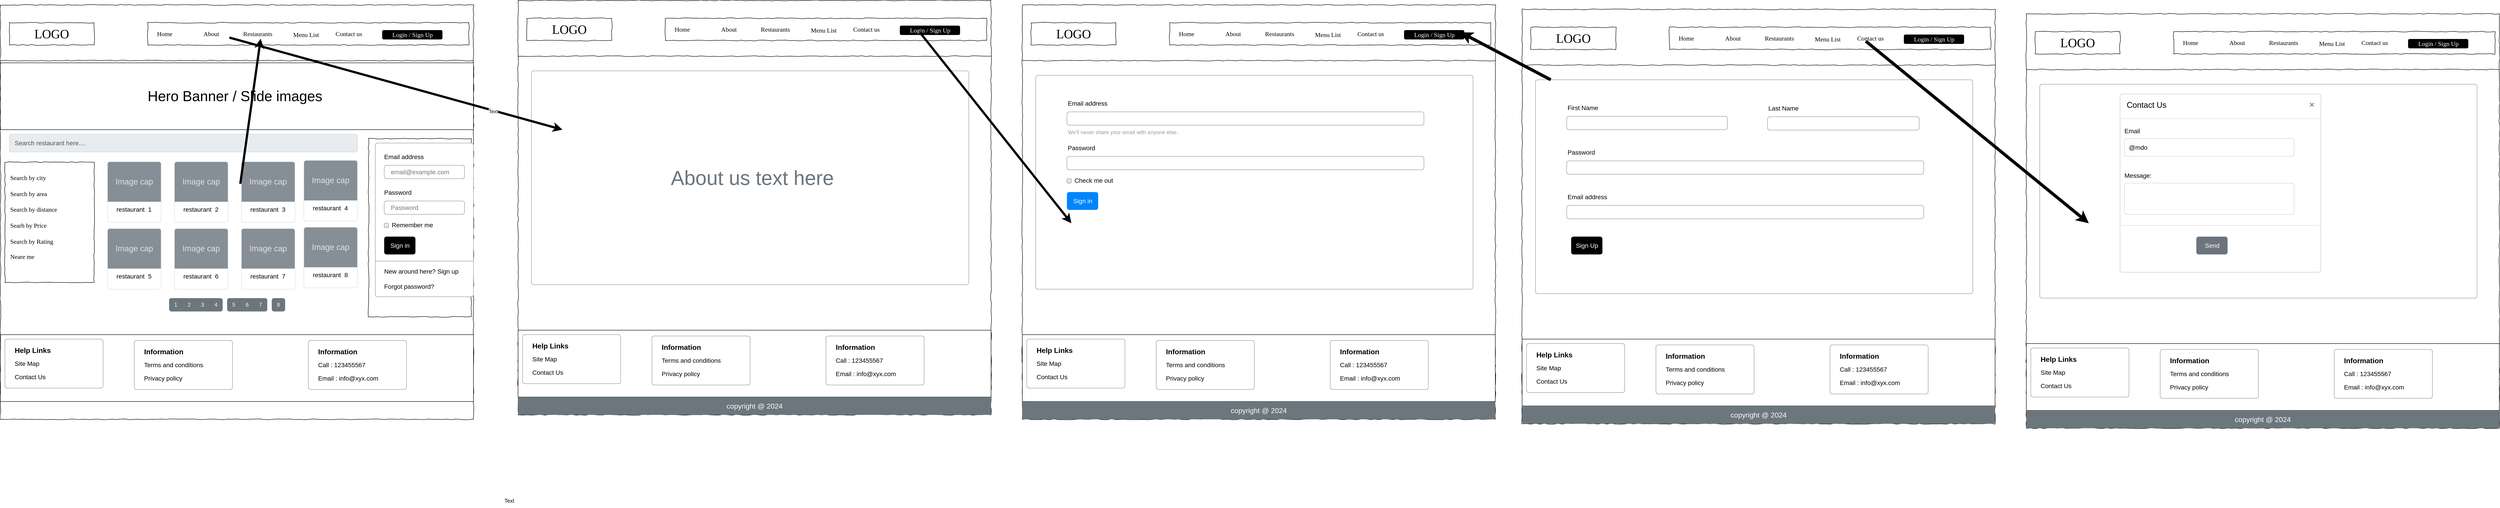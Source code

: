 <mxfile version="25.0.1">
  <diagram name="Page-1" id="03018318-947c-dd8e-b7a3-06fadd420f32">
    <mxGraphModel dx="3874" dy="822" grid="1" gridSize="10" guides="1" tooltips="1" connect="1" arrows="1" fold="1" page="1" pageScale="1" pageWidth="1100" pageHeight="850" background="none" math="0" shadow="0">
      <root>
        <mxCell id="0" />
        <mxCell id="1" parent="0" />
        <mxCell id="677b7b8949515195-1" value="" style="whiteSpace=wrap;html=1;rounded=0;shadow=0;labelBackgroundColor=none;strokeColor=#000000;strokeWidth=1;fillColor=none;fontFamily=Verdana;fontSize=12;fontColor=#000000;align=center;comic=1;" parent="1" vertex="1">
          <mxGeometry x="20" y="20" width="1060" height="930" as="geometry" />
        </mxCell>
        <mxCell id="677b7b8949515195-2" value="LOGO" style="whiteSpace=wrap;html=1;rounded=0;shadow=0;labelBackgroundColor=none;strokeWidth=1;fontFamily=Verdana;fontSize=28;align=center;comic=1;" parent="1" vertex="1">
          <mxGeometry x="40" y="60" width="190" height="50" as="geometry" />
        </mxCell>
        <mxCell id="677b7b8949515195-9" value="" style="line;strokeWidth=1;html=1;rounded=0;shadow=0;labelBackgroundColor=none;fillColor=none;fontFamily=Verdana;fontSize=14;fontColor=#000000;align=center;comic=1;" parent="1" vertex="1">
          <mxGeometry x="20" y="140" width="1060" height="10" as="geometry" />
        </mxCell>
        <mxCell id="677b7b8949515195-10" value="" style="whiteSpace=wrap;html=1;rounded=0;shadow=0;labelBackgroundColor=none;strokeWidth=1;fillColor=none;fontFamily=Verdana;fontSize=12;align=center;comic=1;" parent="1" vertex="1">
          <mxGeometry x="350" y="60" width="720" height="50" as="geometry" />
        </mxCell>
        <mxCell id="677b7b8949515195-11" value="Home" style="text;html=1;points=[];align=left;verticalAlign=top;spacingTop=-4;fontSize=14;fontFamily=Verdana" parent="1" vertex="1">
          <mxGeometry x="369" y="75" width="60" height="20" as="geometry" />
        </mxCell>
        <mxCell id="677b7b8949515195-12" value="About" style="text;html=1;points=[];align=left;verticalAlign=top;spacingTop=-4;fontSize=14;fontFamily=Verdana" parent="1" vertex="1">
          <mxGeometry x="473" y="75" width="60" height="20" as="geometry" />
        </mxCell>
        <mxCell id="677b7b8949515195-14" value="Contact us&amp;nbsp;" style="text;html=1;points=[];align=left;verticalAlign=top;spacingTop=-4;fontSize=14;fontFamily=Verdana" parent="1" vertex="1">
          <mxGeometry x="769" y="75" width="60" height="20" as="geometry" />
        </mxCell>
        <mxCell id="7AhK19ZsYWksxPjOCYiF-10" value="Restaurants" style="text;html=1;points=[];align=left;verticalAlign=top;spacingTop=-4;fontSize=14;fontFamily=Verdana" parent="1" vertex="1">
          <mxGeometry x="562" y="75" width="60" height="20" as="geometry" />
        </mxCell>
        <mxCell id="7AhK19ZsYWksxPjOCYiF-12" value="Login / Sign Up" style="text;html=1;points=[];align=center;verticalAlign=top;spacingTop=-4;fontSize=14;fontFamily=Verdana;imageHeight=24;rounded=1;fillColor=#000000;fontColor=#ffffff;strokeColor=#000000;" parent="1" vertex="1">
          <mxGeometry x="876" y="77" width="134" height="20" as="geometry" />
        </mxCell>
        <mxCell id="7AhK19ZsYWksxPjOCYiF-13" value="Menu List" style="text;html=1;points=[];align=left;verticalAlign=top;spacingTop=-4;fontSize=14;fontFamily=Verdana" parent="1" vertex="1">
          <mxGeometry x="674" y="77" width="60" height="20" as="geometry" />
        </mxCell>
        <mxCell id="7AhK19ZsYWksxPjOCYiF-55" value="" style="rounded=0;whiteSpace=wrap;html=1;" parent="1" vertex="1">
          <mxGeometry x="20" y="760" width="1060" height="150" as="geometry" />
        </mxCell>
        <mxCell id="7AhK19ZsYWksxPjOCYiF-56" value="" style="swimlane;container=1;shape=mxgraph.bootstrap.rrect;rSize=5;strokeColor=#999999;fillColor=#ffffff;fontStyle=0;childLayout=stackLayout;horizontal=1;startSize=0;horizontalStack=0;resizeParent=1;resizeParentMax=0;resizeLast=0;collapsible=0;marginBottom=0;whiteSpace=wrap;html=1;marginTop=10;marginBottom=10;" parent="1" vertex="1">
          <mxGeometry x="30" y="770" width="220" height="110" as="geometry" />
        </mxCell>
        <mxCell id="7AhK19ZsYWksxPjOCYiF-57" value="&lt;font color=&quot;#000000&quot; style=&quot;font-size: 16px;&quot;&gt;Help Links&lt;/font&gt;" style="text;align=left;verticalAlign=middle;spacingLeft=20;spacingRight=10;overflow=hidden;points=[[0,0.5],[1,0.5]];portConstraint=eastwest;rotatable=0;whiteSpace=wrap;html=1;fontColor=#757E85;fontSize=12;fontStyle=1;" parent="7AhK19ZsYWksxPjOCYiF-56" vertex="1">
          <mxGeometry y="10" width="220" height="30" as="geometry" />
        </mxCell>
        <mxCell id="7AhK19ZsYWksxPjOCYiF-58" value="Site Map" style="text;align=left;verticalAlign=middle;spacingLeft=20;spacingRight=10;overflow=hidden;points=[[0,0.5],[1,0.5]];portConstraint=eastwest;rotatable=0;whiteSpace=wrap;html=1;fontColor=inherit;fontSize=14;fontStyle=0;" parent="7AhK19ZsYWksxPjOCYiF-56" vertex="1">
          <mxGeometry y="40" width="220" height="30" as="geometry" />
        </mxCell>
        <mxCell id="7AhK19ZsYWksxPjOCYiF-59" value="Contact Us" style="text;align=left;verticalAlign=middle;spacingLeft=20;spacingRight=10;overflow=hidden;points=[[0,0.5],[1,0.5]];portConstraint=eastwest;rotatable=0;whiteSpace=wrap;html=1;fontColor=inherit;fontSize=14;fontStyle=0;" parent="7AhK19ZsYWksxPjOCYiF-56" vertex="1">
          <mxGeometry y="70" width="220" height="30" as="geometry" />
        </mxCell>
        <mxCell id="7AhK19ZsYWksxPjOCYiF-64" value="" style="swimlane;container=1;shape=mxgraph.bootstrap.rrect;rSize=5;strokeColor=#999999;fillColor=#ffffff;fontStyle=0;childLayout=stackLayout;horizontal=1;startSize=0;horizontalStack=0;resizeParent=1;resizeParentMax=0;resizeLast=0;collapsible=0;marginBottom=0;whiteSpace=wrap;html=1;marginTop=10;marginBottom=10;" parent="1" vertex="1">
          <mxGeometry x="320" y="773" width="220" height="110" as="geometry" />
        </mxCell>
        <mxCell id="7AhK19ZsYWksxPjOCYiF-65" value="&lt;font color=&quot;#000000&quot; style=&quot;font-size: 16px;&quot;&gt;Information&lt;/font&gt;" style="text;align=left;verticalAlign=middle;spacingLeft=20;spacingRight=10;overflow=hidden;points=[[0,0.5],[1,0.5]];portConstraint=eastwest;rotatable=0;whiteSpace=wrap;html=1;fontColor=#757E85;fontSize=12;fontStyle=1;" parent="7AhK19ZsYWksxPjOCYiF-64" vertex="1">
          <mxGeometry y="10" width="220" height="30" as="geometry" />
        </mxCell>
        <mxCell id="7AhK19ZsYWksxPjOCYiF-66" value="Terms and conditions" style="text;align=left;verticalAlign=middle;spacingLeft=20;spacingRight=10;overflow=hidden;points=[[0,0.5],[1,0.5]];portConstraint=eastwest;rotatable=0;whiteSpace=wrap;html=1;fontColor=inherit;fontSize=14;fontStyle=0;" parent="7AhK19ZsYWksxPjOCYiF-64" vertex="1">
          <mxGeometry y="40" width="220" height="30" as="geometry" />
        </mxCell>
        <mxCell id="7AhK19ZsYWksxPjOCYiF-67" value="Privacy policy" style="text;align=left;verticalAlign=middle;spacingLeft=20;spacingRight=10;overflow=hidden;points=[[0,0.5],[1,0.5]];portConstraint=eastwest;rotatable=0;whiteSpace=wrap;html=1;fontColor=inherit;fontSize=14;fontStyle=0;" parent="7AhK19ZsYWksxPjOCYiF-64" vertex="1">
          <mxGeometry y="70" width="220" height="30" as="geometry" />
        </mxCell>
        <mxCell id="7AhK19ZsYWksxPjOCYiF-68" value="" style="swimlane;container=1;shape=mxgraph.bootstrap.rrect;rSize=5;strokeColor=#999999;fillColor=#ffffff;fontStyle=0;childLayout=stackLayout;horizontal=1;startSize=0;horizontalStack=0;resizeParent=1;resizeParentMax=0;resizeLast=0;collapsible=0;marginBottom=0;whiteSpace=wrap;html=1;marginTop=10;marginBottom=10;" parent="1" vertex="1">
          <mxGeometry x="710" y="773" width="220" height="110" as="geometry" />
        </mxCell>
        <mxCell id="7AhK19ZsYWksxPjOCYiF-69" value="&lt;font color=&quot;#000000&quot; style=&quot;font-size: 16px;&quot;&gt;Information&lt;/font&gt;" style="text;align=left;verticalAlign=middle;spacingLeft=20;spacingRight=10;overflow=hidden;points=[[0,0.5],[1,0.5]];portConstraint=eastwest;rotatable=0;whiteSpace=wrap;html=1;fontColor=#757E85;fontSize=12;fontStyle=1;" parent="7AhK19ZsYWksxPjOCYiF-68" vertex="1">
          <mxGeometry y="10" width="220" height="30" as="geometry" />
        </mxCell>
        <mxCell id="7AhK19ZsYWksxPjOCYiF-71" value="Call : 123455567" style="text;align=left;verticalAlign=middle;spacingLeft=20;spacingRight=10;overflow=hidden;points=[[0,0.5],[1,0.5]];portConstraint=eastwest;rotatable=0;whiteSpace=wrap;html=1;fontColor=inherit;fontSize=14;fontStyle=0;" parent="7AhK19ZsYWksxPjOCYiF-68" vertex="1">
          <mxGeometry y="40" width="220" height="30" as="geometry" />
        </mxCell>
        <mxCell id="7AhK19ZsYWksxPjOCYiF-72" value="Email : info@xyx.com" style="text;align=left;verticalAlign=middle;spacingLeft=20;spacingRight=10;overflow=hidden;points=[[0,0.5],[1,0.5]];portConstraint=eastwest;rotatable=0;whiteSpace=wrap;html=1;fontColor=inherit;fontSize=14;fontStyle=0;" parent="7AhK19ZsYWksxPjOCYiF-68" vertex="1">
          <mxGeometry y="70" width="220" height="30" as="geometry" />
        </mxCell>
        <mxCell id="7AhK19ZsYWksxPjOCYiF-73" value="copyright @ 2024" style="html=1;shadow=0;dashed=0;shape=mxgraph.bootstrap.rrect;rSize=5;strokeColor=none;strokeWidth=1;fillColor=#6C767D;fontColor=#FFFFFF;whiteSpace=wrap;align=center;verticalAlign=middle;spacingLeft=0;fontStyle=0;fontSize=16;spacing=5;" parent="1" vertex="1">
          <mxGeometry x="20" y="910" width="1060" height="40" as="geometry" />
        </mxCell>
        <mxCell id="7AhK19ZsYWksxPjOCYiF-74" value="Text" style="text;html=1;align=center;verticalAlign=middle;resizable=0;points=[];autosize=1;strokeColor=none;fillColor=none;" parent="1" vertex="1">
          <mxGeometry x="-25" y="1128" width="50" height="30" as="geometry" />
        </mxCell>
        <mxCell id="7AhK19ZsYWksxPjOCYiF-75" value="" style="whiteSpace=wrap;html=1;rounded=0;shadow=0;labelBackgroundColor=none;strokeColor=#000000;strokeWidth=1;fillColor=none;fontFamily=Verdana;fontSize=12;fontColor=#000000;align=center;comic=1;" parent="1" vertex="1">
          <mxGeometry x="-1140" y="30" width="1060" height="930" as="geometry" />
        </mxCell>
        <mxCell id="7AhK19ZsYWksxPjOCYiF-76" value="LOGO" style="whiteSpace=wrap;html=1;rounded=0;shadow=0;labelBackgroundColor=none;strokeWidth=1;fontFamily=Verdana;fontSize=28;align=center;comic=1;" parent="1" vertex="1">
          <mxGeometry x="-1120" y="70" width="190" height="50" as="geometry" />
        </mxCell>
        <mxCell id="7AhK19ZsYWksxPjOCYiF-77" value="" style="whiteSpace=wrap;html=1;rounded=0;shadow=0;labelBackgroundColor=none;strokeWidth=1;fillColor=none;fontFamily=Verdana;fontSize=12;align=center;comic=1;" parent="1" vertex="1">
          <mxGeometry x="-1130" y="383" width="200" height="270" as="geometry" />
        </mxCell>
        <mxCell id="7AhK19ZsYWksxPjOCYiF-78" value="" style="line;strokeWidth=1;html=1;rounded=0;shadow=0;labelBackgroundColor=none;fillColor=none;fontFamily=Verdana;fontSize=14;fontColor=#000000;align=center;comic=1;" parent="1" vertex="1">
          <mxGeometry x="-1140" y="150" width="1060" height="10" as="geometry" />
        </mxCell>
        <mxCell id="7AhK19ZsYWksxPjOCYiF-79" value="" style="whiteSpace=wrap;html=1;rounded=0;shadow=0;labelBackgroundColor=none;strokeWidth=1;fillColor=none;fontFamily=Verdana;fontSize=12;align=center;comic=1;" parent="1" vertex="1">
          <mxGeometry x="-810" y="70" width="720" height="50" as="geometry" />
        </mxCell>
        <mxCell id="7AhK19ZsYWksxPjOCYiF-80" value="Home" style="text;html=1;points=[];align=left;verticalAlign=top;spacingTop=-4;fontSize=14;fontFamily=Verdana" parent="1" vertex="1">
          <mxGeometry x="-791" y="85" width="60" height="20" as="geometry" />
        </mxCell>
        <mxCell id="7AhK19ZsYWksxPjOCYiF-81" value="About" style="text;html=1;points=[];align=left;verticalAlign=top;spacingTop=-4;fontSize=14;fontFamily=Verdana" parent="1" vertex="1">
          <mxGeometry x="-687" y="85" width="60" height="20" as="geometry" />
        </mxCell>
        <mxCell id="7AhK19ZsYWksxPjOCYiF-82" value="Contact us&amp;nbsp;" style="text;html=1;points=[];align=left;verticalAlign=top;spacingTop=-4;fontSize=14;fontFamily=Verdana" parent="1" vertex="1">
          <mxGeometry x="-391" y="85" width="60" height="20" as="geometry" />
        </mxCell>
        <mxCell id="7AhK19ZsYWksxPjOCYiF-83" value="" style="whiteSpace=wrap;html=1;rounded=0;shadow=0;labelBackgroundColor=none;strokeWidth=1;fillColor=none;fontFamily=Verdana;fontSize=12;align=center;comic=1;" parent="1" vertex="1">
          <mxGeometry x="-315" y="330" width="230" height="400" as="geometry" />
        </mxCell>
        <mxCell id="7AhK19ZsYWksxPjOCYiF-84" value="Search by city&lt;div&gt;&lt;br&gt;&lt;/div&gt;" style="text;html=1;points=[];align=left;verticalAlign=top;spacingTop=-4;fontSize=14;fontFamily=Verdana" parent="1" vertex="1">
          <mxGeometry x="-1120" y="408" width="170" height="20" as="geometry" />
        </mxCell>
        <mxCell id="7AhK19ZsYWksxPjOCYiF-85" value="Search by area" style="text;html=1;points=[];align=left;verticalAlign=top;spacingTop=-4;fontSize=14;fontFamily=Verdana" parent="1" vertex="1">
          <mxGeometry x="-1120" y="444" width="170" height="20" as="geometry" />
        </mxCell>
        <mxCell id="7AhK19ZsYWksxPjOCYiF-86" value="&lt;div&gt;Search by distance&amp;nbsp;&lt;/div&gt;" style="text;html=1;points=[];align=left;verticalAlign=top;spacingTop=-4;fontSize=14;fontFamily=Verdana" parent="1" vertex="1">
          <mxGeometry x="-1120" y="479" width="170" height="20" as="geometry" />
        </mxCell>
        <mxCell id="7AhK19ZsYWksxPjOCYiF-87" value="Searh by Price" style="text;html=1;points=[];align=left;verticalAlign=top;spacingTop=-4;fontSize=14;fontFamily=Verdana" parent="1" vertex="1">
          <mxGeometry x="-1120" y="515" width="170" height="20" as="geometry" />
        </mxCell>
        <mxCell id="7AhK19ZsYWksxPjOCYiF-88" value="Search by Rating&amp;nbsp;" style="text;html=1;points=[];align=left;verticalAlign=top;spacingTop=-4;fontSize=14;fontFamily=Verdana" parent="1" vertex="1">
          <mxGeometry x="-1120" y="551" width="170" height="20" as="geometry" />
        </mxCell>
        <mxCell id="7AhK19ZsYWksxPjOCYiF-89" value="" style="html=1;shadow=0;dashed=0;shape=mxgraph.bootstrap.rrect;rSize=5;fillColor=#ffffff;strokeColor=#999999;" parent="1" vertex="1">
          <mxGeometry x="-300" y="340" width="220" height="345" as="geometry" />
        </mxCell>
        <mxCell id="7AhK19ZsYWksxPjOCYiF-90" value="Email address" style="fillColor=none;strokeColor=none;align=left;spacing=20;fontSize=14;" parent="7AhK19ZsYWksxPjOCYiF-89" vertex="1">
          <mxGeometry width="220" height="40" relative="1" as="geometry">
            <mxPoint y="10" as="offset" />
          </mxGeometry>
        </mxCell>
        <mxCell id="7AhK19ZsYWksxPjOCYiF-91" value="email@example.com" style="html=1;shadow=0;dashed=0;shape=mxgraph.bootstrap.rrect;rSize=5;fillColor=none;strokeColor=#999999;align=left;spacing=15;fontSize=14;fontColor=#6C767D;" parent="7AhK19ZsYWksxPjOCYiF-89" vertex="1">
          <mxGeometry width="180" height="30" relative="1" as="geometry">
            <mxPoint x="20" y="50" as="offset" />
          </mxGeometry>
        </mxCell>
        <mxCell id="7AhK19ZsYWksxPjOCYiF-92" value="Password" style="fillColor=none;strokeColor=none;align=left;spacing=20;fontSize=14;" parent="7AhK19ZsYWksxPjOCYiF-89" vertex="1">
          <mxGeometry width="220" height="40" relative="1" as="geometry">
            <mxPoint y="90" as="offset" />
          </mxGeometry>
        </mxCell>
        <mxCell id="7AhK19ZsYWksxPjOCYiF-93" value="Password" style="html=1;shadow=0;dashed=0;shape=mxgraph.bootstrap.rrect;rSize=5;fillColor=none;strokeColor=#999999;align=left;spacing=15;fontSize=14;fontColor=#6C767D;" parent="7AhK19ZsYWksxPjOCYiF-89" vertex="1">
          <mxGeometry width="180" height="30" relative="1" as="geometry">
            <mxPoint x="20" y="130" as="offset" />
          </mxGeometry>
        </mxCell>
        <mxCell id="7AhK19ZsYWksxPjOCYiF-94" value="Remember me" style="html=1;shadow=0;dashed=0;shape=mxgraph.bootstrap.rrect;rSize=2;fillColor=#EDEDED;strokeColor=#999999;align=left;fontSize=14;fontColor=#000000;labelPosition=right;verticalLabelPosition=middle;verticalAlign=middle;spacingLeft=5;spacingTop=-2;gradientColor=#DEDEDE;" parent="7AhK19ZsYWksxPjOCYiF-89" vertex="1">
          <mxGeometry width="10" height="10" relative="1" as="geometry">
            <mxPoint x="20" y="180" as="offset" />
          </mxGeometry>
        </mxCell>
        <mxCell id="7AhK19ZsYWksxPjOCYiF-95" value="Sign in" style="html=1;shadow=0;dashed=0;shape=mxgraph.bootstrap.rrect;rSize=5;fillColor=#000000;strokeColor=none;align=center;fontSize=14;fontColor=#FFFFFF;" parent="7AhK19ZsYWksxPjOCYiF-89" vertex="1">
          <mxGeometry width="70" height="40" relative="1" as="geometry">
            <mxPoint x="20" y="210" as="offset" />
          </mxGeometry>
        </mxCell>
        <mxCell id="7AhK19ZsYWksxPjOCYiF-96" value="" style="shape=line;strokeColor=#999999;perimeter=none;resizeWidth=1;" parent="7AhK19ZsYWksxPjOCYiF-89" vertex="1">
          <mxGeometry width="220" height="10" relative="1" as="geometry">
            <mxPoint y="260" as="offset" />
          </mxGeometry>
        </mxCell>
        <mxCell id="7AhK19ZsYWksxPjOCYiF-97" value="New around here? Sign up&lt;br&gt;&lt;br&gt;Forgot password?" style="html=1;fillColor=none;strokeColor=none;align=left;spacing=20;fontSize=14;" parent="7AhK19ZsYWksxPjOCYiF-89" vertex="1">
          <mxGeometry width="220" height="60" relative="1" as="geometry">
            <mxPoint y="275" as="offset" />
          </mxGeometry>
        </mxCell>
        <mxCell id="7AhK19ZsYWksxPjOCYiF-98" value="Restaurants" style="text;html=1;points=[];align=left;verticalAlign=top;spacingTop=-4;fontSize=14;fontFamily=Verdana" parent="1" vertex="1">
          <mxGeometry x="-598" y="85" width="60" height="20" as="geometry" />
        </mxCell>
        <mxCell id="7AhK19ZsYWksxPjOCYiF-99" value="Login / Sign Up" style="text;html=1;points=[];align=center;verticalAlign=top;spacingTop=-4;fontSize=14;fontFamily=Verdana;imageHeight=24;rounded=1;fillColor=#000000;fontColor=#ffffff;strokeColor=#000000;" parent="1" vertex="1">
          <mxGeometry x="-284" y="87" width="134" height="20" as="geometry" />
        </mxCell>
        <mxCell id="7AhK19ZsYWksxPjOCYiF-100" value="Menu List" style="text;html=1;points=[];align=left;verticalAlign=top;spacingTop=-4;fontSize=14;fontFamily=Verdana" parent="1" vertex="1">
          <mxGeometry x="-486" y="87" width="60" height="20" as="geometry" />
        </mxCell>
        <mxCell id="7AhK19ZsYWksxPjOCYiF-101" value="restaurant&amp;nbsp; 1" style="html=1;shadow=0;dashed=0;shape=mxgraph.bootstrap.rrect;rSize=5;strokeColor=#DFDFDF;html=1;whiteSpace=wrap;fillColor=#ffffff;fontColor=#000000;verticalAlign=bottom;align=left;spacing=20;fontSize=14;" parent="1" vertex="1">
          <mxGeometry x="-900" y="382" width="120" height="136" as="geometry" />
        </mxCell>
        <mxCell id="7AhK19ZsYWksxPjOCYiF-102" value="Image cap" style="html=1;shadow=0;dashed=0;shape=mxgraph.bootstrap.topButton;rSize=5;perimeter=none;whiteSpace=wrap;fillColor=#868E96;strokeColor=#DFDFDF;fontColor=#DEE2E6;resizeWidth=1;fontSize=18;" parent="7AhK19ZsYWksxPjOCYiF-101" vertex="1">
          <mxGeometry width="120" height="90" relative="1" as="geometry" />
        </mxCell>
        <mxCell id="7AhK19ZsYWksxPjOCYiF-103" value="restaurant&amp;nbsp; 2" style="html=1;shadow=0;dashed=0;shape=mxgraph.bootstrap.rrect;rSize=5;strokeColor=#DFDFDF;html=1;whiteSpace=wrap;fillColor=#ffffff;fontColor=#000000;verticalAlign=bottom;align=left;spacing=20;fontSize=14;" parent="1" vertex="1">
          <mxGeometry x="-750" y="382" width="120" height="136" as="geometry" />
        </mxCell>
        <mxCell id="7AhK19ZsYWksxPjOCYiF-104" value="Image cap" style="html=1;shadow=0;dashed=0;shape=mxgraph.bootstrap.topButton;rSize=5;perimeter=none;whiteSpace=wrap;fillColor=#868E96;strokeColor=#DFDFDF;fontColor=#DEE2E6;resizeWidth=1;fontSize=18;" parent="7AhK19ZsYWksxPjOCYiF-103" vertex="1">
          <mxGeometry width="120" height="90" relative="1" as="geometry" />
        </mxCell>
        <mxCell id="7AhK19ZsYWksxPjOCYiF-105" value="restaurant&amp;nbsp; 3" style="html=1;shadow=0;dashed=0;shape=mxgraph.bootstrap.rrect;rSize=5;strokeColor=#DFDFDF;html=1;whiteSpace=wrap;fillColor=#ffffff;fontColor=#000000;verticalAlign=bottom;align=left;spacing=20;fontSize=14;" parent="1" vertex="1">
          <mxGeometry x="-600" y="382" width="120" height="136" as="geometry" />
        </mxCell>
        <mxCell id="7AhK19ZsYWksxPjOCYiF-106" value="Image cap" style="html=1;shadow=0;dashed=0;shape=mxgraph.bootstrap.topButton;rSize=5;perimeter=none;whiteSpace=wrap;fillColor=#868E96;strokeColor=#DFDFDF;fontColor=#DEE2E6;resizeWidth=1;fontSize=18;" parent="7AhK19ZsYWksxPjOCYiF-105" vertex="1">
          <mxGeometry width="120" height="90" relative="1" as="geometry" />
        </mxCell>
        <mxCell id="7AhK19ZsYWksxPjOCYiF-107" value="restaurant&amp;nbsp; 4" style="html=1;shadow=0;dashed=0;shape=mxgraph.bootstrap.rrect;rSize=5;strokeColor=#DFDFDF;html=1;whiteSpace=wrap;fillColor=#ffffff;fontColor=#000000;verticalAlign=bottom;align=left;spacing=20;fontSize=14;" parent="1" vertex="1">
          <mxGeometry x="-460" y="379" width="120" height="136" as="geometry" />
        </mxCell>
        <mxCell id="7AhK19ZsYWksxPjOCYiF-108" value="Image cap" style="html=1;shadow=0;dashed=0;shape=mxgraph.bootstrap.topButton;rSize=5;perimeter=none;whiteSpace=wrap;fillColor=#868E96;strokeColor=#DFDFDF;fontColor=#DEE2E6;resizeWidth=1;fontSize=18;" parent="7AhK19ZsYWksxPjOCYiF-107" vertex="1">
          <mxGeometry width="120" height="90" relative="1" as="geometry" />
        </mxCell>
        <mxCell id="7AhK19ZsYWksxPjOCYiF-109" value="restaurant&amp;nbsp; 5" style="html=1;shadow=0;dashed=0;shape=mxgraph.bootstrap.rrect;rSize=5;strokeColor=#DFDFDF;html=1;whiteSpace=wrap;fillColor=#ffffff;fontColor=#000000;verticalAlign=bottom;align=left;spacing=20;fontSize=14;" parent="1" vertex="1">
          <mxGeometry x="-900" y="532" width="120" height="136" as="geometry" />
        </mxCell>
        <mxCell id="7AhK19ZsYWksxPjOCYiF-110" value="Image cap" style="html=1;shadow=0;dashed=0;shape=mxgraph.bootstrap.topButton;rSize=5;perimeter=none;whiteSpace=wrap;fillColor=#868E96;strokeColor=#DFDFDF;fontColor=#DEE2E6;resizeWidth=1;fontSize=18;" parent="7AhK19ZsYWksxPjOCYiF-109" vertex="1">
          <mxGeometry width="120" height="90" relative="1" as="geometry" />
        </mxCell>
        <mxCell id="7AhK19ZsYWksxPjOCYiF-111" value="restaurant&amp;nbsp; 6" style="html=1;shadow=0;dashed=0;shape=mxgraph.bootstrap.rrect;rSize=5;strokeColor=#DFDFDF;html=1;whiteSpace=wrap;fillColor=#ffffff;fontColor=#000000;verticalAlign=bottom;align=left;spacing=20;fontSize=14;" parent="1" vertex="1">
          <mxGeometry x="-750" y="532" width="120" height="136" as="geometry" />
        </mxCell>
        <mxCell id="7AhK19ZsYWksxPjOCYiF-112" value="Image cap" style="html=1;shadow=0;dashed=0;shape=mxgraph.bootstrap.topButton;rSize=5;perimeter=none;whiteSpace=wrap;fillColor=#868E96;strokeColor=#DFDFDF;fontColor=#DEE2E6;resizeWidth=1;fontSize=18;" parent="7AhK19ZsYWksxPjOCYiF-111" vertex="1">
          <mxGeometry width="120" height="90" relative="1" as="geometry" />
        </mxCell>
        <mxCell id="7AhK19ZsYWksxPjOCYiF-113" value="restaurant&amp;nbsp; 7" style="html=1;shadow=0;dashed=0;shape=mxgraph.bootstrap.rrect;rSize=5;strokeColor=#DFDFDF;html=1;whiteSpace=wrap;fillColor=#ffffff;fontColor=#000000;verticalAlign=bottom;align=left;spacing=20;fontSize=14;" parent="1" vertex="1">
          <mxGeometry x="-600" y="532" width="120" height="136" as="geometry" />
        </mxCell>
        <mxCell id="7AhK19ZsYWksxPjOCYiF-114" value="Image cap" style="html=1;shadow=0;dashed=0;shape=mxgraph.bootstrap.topButton;rSize=5;perimeter=none;whiteSpace=wrap;fillColor=#868E96;strokeColor=#DFDFDF;fontColor=#DEE2E6;resizeWidth=1;fontSize=18;" parent="7AhK19ZsYWksxPjOCYiF-113" vertex="1">
          <mxGeometry width="120" height="90" relative="1" as="geometry" />
        </mxCell>
        <mxCell id="7AhK19ZsYWksxPjOCYiF-115" value="restaurant&amp;nbsp; 8" style="html=1;shadow=0;dashed=0;shape=mxgraph.bootstrap.rrect;rSize=5;strokeColor=#DFDFDF;html=1;whiteSpace=wrap;fillColor=#ffffff;fontColor=#000000;verticalAlign=bottom;align=left;spacing=20;fontSize=14;" parent="1" vertex="1">
          <mxGeometry x="-460" y="529" width="120" height="136" as="geometry" />
        </mxCell>
        <mxCell id="7AhK19ZsYWksxPjOCYiF-116" value="Image cap" style="html=1;shadow=0;dashed=0;shape=mxgraph.bootstrap.topButton;rSize=5;perimeter=none;whiteSpace=wrap;fillColor=#868E96;strokeColor=#DFDFDF;fontColor=#DEE2E6;resizeWidth=1;fontSize=18;" parent="7AhK19ZsYWksxPjOCYiF-115" vertex="1">
          <mxGeometry width="120" height="90" relative="1" as="geometry" />
        </mxCell>
        <mxCell id="7AhK19ZsYWksxPjOCYiF-117" value="Neare me" style="text;html=1;points=[];align=left;verticalAlign=top;spacingTop=-4;fontSize=14;fontFamily=Verdana" parent="1" vertex="1">
          <mxGeometry x="-1120" y="585" width="170" height="20" as="geometry" />
        </mxCell>
        <mxCell id="7AhK19ZsYWksxPjOCYiF-118" value="Search&amp;nbsp;restaurant here...." style="html=1;shadow=0;dashed=0;shape=mxgraph.bootstrap.rrect;rSize=5;strokeColor=#CED4DA;strokeWidth=1;fillColor=#E9ECEF;fontColor=#505050;whiteSpace=wrap;align=left;verticalAlign=middle;spacingLeft=10;fontSize=14;" parent="1" vertex="1">
          <mxGeometry x="-1120" y="320" width="780" height="40" as="geometry" />
        </mxCell>
        <mxCell id="7AhK19ZsYWksxPjOCYiF-119" value="&lt;font style=&quot;font-size: 32px;&quot;&gt;Hero Banner / Slide images&amp;nbsp;&lt;/font&gt;" style="rounded=0;whiteSpace=wrap;html=1;" parent="1" vertex="1">
          <mxGeometry x="-1140" y="160" width="1060" height="150" as="geometry" />
        </mxCell>
        <mxCell id="7AhK19ZsYWksxPjOCYiF-120" value="" style="swimlane;shape=mxgraph.bootstrap.anchor;strokeColor=none;fillColor=#6C767D;fontColor=#ffffff;fontStyle=0;childLayout=stackLayout;horizontal=0;startSize=0;horizontalStack=1;resizeParent=1;resizeParentMax=0;resizeLast=0;collapsible=0;marginBottom=0;whiteSpace=wrap;html=1;" parent="1" vertex="1">
          <mxGeometry x="-762" y="688" width="260" height="30" as="geometry" />
        </mxCell>
        <mxCell id="7AhK19ZsYWksxPjOCYiF-121" value="1" style="text;strokeColor=inherit;align=center;verticalAlign=middle;spacingLeft=10;spacingRight=10;overflow=hidden;points=[[0,0.5],[1,0.5]];portConstraint=eastwest;rotatable=0;whiteSpace=wrap;html=1;shape=mxgraph.bootstrap.leftButton;rSize=5;fillColor=inherit;fontColor=inherit;" parent="7AhK19ZsYWksxPjOCYiF-120" vertex="1">
          <mxGeometry width="30" height="30" as="geometry" />
        </mxCell>
        <mxCell id="7AhK19ZsYWksxPjOCYiF-122" value="2" style="text;strokeColor=inherit;align=center;verticalAlign=middle;spacingLeft=10;spacingRight=10;overflow=hidden;points=[[0,0.5],[1,0.5]];portConstraint=eastwest;rotatable=0;whiteSpace=wrap;html=1;rSize=5;fillColor=inherit;fontColor=inherit;" parent="7AhK19ZsYWksxPjOCYiF-120" vertex="1">
          <mxGeometry x="30" width="30" height="30" as="geometry" />
        </mxCell>
        <mxCell id="7AhK19ZsYWksxPjOCYiF-123" value="3" style="text;strokeColor=inherit;align=center;verticalAlign=middle;spacingLeft=10;spacingRight=10;overflow=hidden;points=[[0,0.5],[1,0.5]];portConstraint=eastwest;rotatable=0;whiteSpace=wrap;html=1;rSize=5;fillColor=inherit;fontColor=inherit;" parent="7AhK19ZsYWksxPjOCYiF-120" vertex="1">
          <mxGeometry x="60" width="30" height="30" as="geometry" />
        </mxCell>
        <mxCell id="7AhK19ZsYWksxPjOCYiF-124" value="4" style="text;strokeColor=inherit;align=center;verticalAlign=middle;spacingLeft=10;spacingRight=10;overflow=hidden;points=[[0,0.5],[1,0.5]];portConstraint=eastwest;rotatable=0;whiteSpace=wrap;html=1;shape=mxgraph.bootstrap.rightButton;rSize=5;fillColor=inherit;fontColor=inherit;" parent="7AhK19ZsYWksxPjOCYiF-120" vertex="1">
          <mxGeometry x="90" width="30" height="30" as="geometry" />
        </mxCell>
        <mxCell id="7AhK19ZsYWksxPjOCYiF-125" value="" style="text;" parent="7AhK19ZsYWksxPjOCYiF-120" vertex="1">
          <mxGeometry x="120" width="10" height="30" as="geometry" />
        </mxCell>
        <mxCell id="7AhK19ZsYWksxPjOCYiF-126" value="5" style="text;strokeColor=inherit;align=center;verticalAlign=middle;spacingLeft=10;spacingRight=10;overflow=hidden;points=[[0,0.5],[1,0.5]];portConstraint=eastwest;rotatable=0;whiteSpace=wrap;html=1;shape=mxgraph.bootstrap.leftButton;rSize=5;fillColor=inherit;fontColor=inherit;" parent="7AhK19ZsYWksxPjOCYiF-120" vertex="1">
          <mxGeometry x="130" width="30" height="30" as="geometry" />
        </mxCell>
        <mxCell id="7AhK19ZsYWksxPjOCYiF-127" value="6" style="text;strokeColor=inherit;align=center;verticalAlign=middle;spacingLeft=10;spacingRight=10;overflow=hidden;points=[[0,0.5],[1,0.5]];portConstraint=eastwest;rotatable=0;whiteSpace=wrap;html=1;rSize=5;fillColor=inherit;fontColor=inherit;" parent="7AhK19ZsYWksxPjOCYiF-120" vertex="1">
          <mxGeometry x="160" width="30" height="30" as="geometry" />
        </mxCell>
        <mxCell id="7AhK19ZsYWksxPjOCYiF-128" value="7" style="text;strokeColor=inherit;align=center;verticalAlign=middle;spacingLeft=10;spacingRight=10;overflow=hidden;points=[[0,0.5],[1,0.5]];portConstraint=eastwest;rotatable=0;whiteSpace=wrap;html=1;shape=mxgraph.bootstrap.rightButton;rSize=5;fillColor=inherit;fontColor=inherit;" parent="7AhK19ZsYWksxPjOCYiF-120" vertex="1">
          <mxGeometry x="190" width="30" height="30" as="geometry" />
        </mxCell>
        <mxCell id="7AhK19ZsYWksxPjOCYiF-129" value="" style="text;" parent="7AhK19ZsYWksxPjOCYiF-120" vertex="1">
          <mxGeometry x="220" width="10" height="30" as="geometry" />
        </mxCell>
        <mxCell id="7AhK19ZsYWksxPjOCYiF-130" value="8" style="text;strokeColor=inherit;align=center;verticalAlign=middle;spacingLeft=10;spacingRight=10;overflow=hidden;points=[[0,0.5],[1,0.5]];portConstraint=eastwest;rotatable=0;whiteSpace=wrap;html=1;shape=mxgraph.bootstrap.rrect;rSize=5;fillColor=inherit;fontColor=inherit;" parent="7AhK19ZsYWksxPjOCYiF-120" vertex="1">
          <mxGeometry x="230" width="30" height="30" as="geometry" />
        </mxCell>
        <mxCell id="7AhK19ZsYWksxPjOCYiF-131" value="" style="rounded=0;whiteSpace=wrap;html=1;" parent="1" vertex="1">
          <mxGeometry x="-1140" y="770" width="1060" height="150" as="geometry" />
        </mxCell>
        <mxCell id="7AhK19ZsYWksxPjOCYiF-132" value="" style="swimlane;container=1;shape=mxgraph.bootstrap.rrect;rSize=5;strokeColor=#999999;fillColor=#ffffff;fontStyle=0;childLayout=stackLayout;horizontal=1;startSize=0;horizontalStack=0;resizeParent=1;resizeParentMax=0;resizeLast=0;collapsible=0;marginBottom=0;whiteSpace=wrap;html=1;marginTop=10;marginBottom=10;" parent="1" vertex="1">
          <mxGeometry x="-1130" y="780" width="220" height="110" as="geometry" />
        </mxCell>
        <mxCell id="7AhK19ZsYWksxPjOCYiF-133" value="&lt;font color=&quot;#000000&quot; style=&quot;font-size: 16px;&quot;&gt;Help Links&lt;/font&gt;" style="text;align=left;verticalAlign=middle;spacingLeft=20;spacingRight=10;overflow=hidden;points=[[0,0.5],[1,0.5]];portConstraint=eastwest;rotatable=0;whiteSpace=wrap;html=1;fontColor=#757E85;fontSize=12;fontStyle=1;" parent="7AhK19ZsYWksxPjOCYiF-132" vertex="1">
          <mxGeometry y="10" width="220" height="30" as="geometry" />
        </mxCell>
        <mxCell id="7AhK19ZsYWksxPjOCYiF-134" value="Site Map" style="text;align=left;verticalAlign=middle;spacingLeft=20;spacingRight=10;overflow=hidden;points=[[0,0.5],[1,0.5]];portConstraint=eastwest;rotatable=0;whiteSpace=wrap;html=1;fontColor=inherit;fontSize=14;fontStyle=0;" parent="7AhK19ZsYWksxPjOCYiF-132" vertex="1">
          <mxGeometry y="40" width="220" height="30" as="geometry" />
        </mxCell>
        <mxCell id="7AhK19ZsYWksxPjOCYiF-135" value="Contact Us" style="text;align=left;verticalAlign=middle;spacingLeft=20;spacingRight=10;overflow=hidden;points=[[0,0.5],[1,0.5]];portConstraint=eastwest;rotatable=0;whiteSpace=wrap;html=1;fontColor=inherit;fontSize=14;fontStyle=0;" parent="7AhK19ZsYWksxPjOCYiF-132" vertex="1">
          <mxGeometry y="70" width="220" height="30" as="geometry" />
        </mxCell>
        <mxCell id="7AhK19ZsYWksxPjOCYiF-136" value="" style="swimlane;container=1;shape=mxgraph.bootstrap.rrect;rSize=5;strokeColor=#999999;fillColor=#ffffff;fontStyle=0;childLayout=stackLayout;horizontal=1;startSize=0;horizontalStack=0;resizeParent=1;resizeParentMax=0;resizeLast=0;collapsible=0;marginBottom=0;whiteSpace=wrap;html=1;marginTop=10;marginBottom=10;" parent="1" vertex="1">
          <mxGeometry x="-840" y="783" width="220" height="110" as="geometry" />
        </mxCell>
        <mxCell id="7AhK19ZsYWksxPjOCYiF-137" value="&lt;font color=&quot;#000000&quot; style=&quot;font-size: 16px;&quot;&gt;Information&lt;/font&gt;" style="text;align=left;verticalAlign=middle;spacingLeft=20;spacingRight=10;overflow=hidden;points=[[0,0.5],[1,0.5]];portConstraint=eastwest;rotatable=0;whiteSpace=wrap;html=1;fontColor=#757E85;fontSize=12;fontStyle=1;" parent="7AhK19ZsYWksxPjOCYiF-136" vertex="1">
          <mxGeometry y="10" width="220" height="30" as="geometry" />
        </mxCell>
        <mxCell id="7AhK19ZsYWksxPjOCYiF-138" value="Terms and conditions" style="text;align=left;verticalAlign=middle;spacingLeft=20;spacingRight=10;overflow=hidden;points=[[0,0.5],[1,0.5]];portConstraint=eastwest;rotatable=0;whiteSpace=wrap;html=1;fontColor=inherit;fontSize=14;fontStyle=0;" parent="7AhK19ZsYWksxPjOCYiF-136" vertex="1">
          <mxGeometry y="40" width="220" height="30" as="geometry" />
        </mxCell>
        <mxCell id="7AhK19ZsYWksxPjOCYiF-139" value="Privacy policy" style="text;align=left;verticalAlign=middle;spacingLeft=20;spacingRight=10;overflow=hidden;points=[[0,0.5],[1,0.5]];portConstraint=eastwest;rotatable=0;whiteSpace=wrap;html=1;fontColor=inherit;fontSize=14;fontStyle=0;" parent="7AhK19ZsYWksxPjOCYiF-136" vertex="1">
          <mxGeometry y="70" width="220" height="30" as="geometry" />
        </mxCell>
        <mxCell id="7AhK19ZsYWksxPjOCYiF-140" value="" style="swimlane;container=1;shape=mxgraph.bootstrap.rrect;rSize=5;strokeColor=#999999;fillColor=#ffffff;fontStyle=0;childLayout=stackLayout;horizontal=1;startSize=0;horizontalStack=0;resizeParent=1;resizeParentMax=0;resizeLast=0;collapsible=0;marginBottom=0;whiteSpace=wrap;html=1;marginTop=10;marginBottom=10;" parent="1" vertex="1">
          <mxGeometry x="-450" y="783" width="220" height="110" as="geometry" />
        </mxCell>
        <mxCell id="7AhK19ZsYWksxPjOCYiF-141" value="&lt;font color=&quot;#000000&quot; style=&quot;font-size: 16px;&quot;&gt;Information&lt;/font&gt;" style="text;align=left;verticalAlign=middle;spacingLeft=20;spacingRight=10;overflow=hidden;points=[[0,0.5],[1,0.5]];portConstraint=eastwest;rotatable=0;whiteSpace=wrap;html=1;fontColor=#757E85;fontSize=12;fontStyle=1;" parent="7AhK19ZsYWksxPjOCYiF-140" vertex="1">
          <mxGeometry y="10" width="220" height="30" as="geometry" />
        </mxCell>
        <mxCell id="7AhK19ZsYWksxPjOCYiF-142" value="Call : 123455567" style="text;align=left;verticalAlign=middle;spacingLeft=20;spacingRight=10;overflow=hidden;points=[[0,0.5],[1,0.5]];portConstraint=eastwest;rotatable=0;whiteSpace=wrap;html=1;fontColor=inherit;fontSize=14;fontStyle=0;" parent="7AhK19ZsYWksxPjOCYiF-140" vertex="1">
          <mxGeometry y="40" width="220" height="30" as="geometry" />
        </mxCell>
        <mxCell id="7AhK19ZsYWksxPjOCYiF-143" value="Email : info@xyx.com" style="text;align=left;verticalAlign=middle;spacingLeft=20;spacingRight=10;overflow=hidden;points=[[0,0.5],[1,0.5]];portConstraint=eastwest;rotatable=0;whiteSpace=wrap;html=1;fontColor=inherit;fontSize=14;fontStyle=0;" parent="7AhK19ZsYWksxPjOCYiF-140" vertex="1">
          <mxGeometry y="70" width="220" height="30" as="geometry" />
        </mxCell>
        <mxCell id="7AhK19ZsYWksxPjOCYiF-145" value="&lt;font style=&quot;font-size: 45px;&quot;&gt;About us text here&lt;/font&gt;" style="html=1;shadow=0;dashed=0;shape=mxgraph.bootstrap.rrect;rSize=5;strokeColor=#999999;strokeWidth=1;fillColor=#FFFFFF;fontColor=#6C767D;whiteSpace=wrap;align=center;verticalAlign=middle;spacingLeft=10;fontSize=14;spacing=10;" parent="1" vertex="1">
          <mxGeometry x="50" y="178" width="980" height="480" as="geometry" />
        </mxCell>
        <mxCell id="7AhK19ZsYWksxPjOCYiF-146" value="" style="whiteSpace=wrap;html=1;rounded=0;shadow=0;labelBackgroundColor=none;strokeColor=#000000;strokeWidth=1;fillColor=none;fontFamily=Verdana;fontSize=12;fontColor=#000000;align=center;comic=1;" parent="1" vertex="1">
          <mxGeometry x="1150" y="30" width="1060" height="930" as="geometry" />
        </mxCell>
        <mxCell id="7AhK19ZsYWksxPjOCYiF-147" value="LOGO" style="whiteSpace=wrap;html=1;rounded=0;shadow=0;labelBackgroundColor=none;strokeWidth=1;fontFamily=Verdana;fontSize=28;align=center;comic=1;" parent="1" vertex="1">
          <mxGeometry x="1170" y="70" width="190" height="50" as="geometry" />
        </mxCell>
        <mxCell id="7AhK19ZsYWksxPjOCYiF-148" value="" style="line;strokeWidth=1;html=1;rounded=0;shadow=0;labelBackgroundColor=none;fillColor=none;fontFamily=Verdana;fontSize=14;fontColor=#000000;align=center;comic=1;" parent="1" vertex="1">
          <mxGeometry x="1150" y="150" width="1060" height="10" as="geometry" />
        </mxCell>
        <mxCell id="7AhK19ZsYWksxPjOCYiF-149" value="" style="whiteSpace=wrap;html=1;rounded=0;shadow=0;labelBackgroundColor=none;strokeWidth=1;fillColor=none;fontFamily=Verdana;fontSize=12;align=center;comic=1;" parent="1" vertex="1">
          <mxGeometry x="1480" y="70" width="720" height="50" as="geometry" />
        </mxCell>
        <mxCell id="7AhK19ZsYWksxPjOCYiF-150" value="Home" style="text;html=1;points=[];align=left;verticalAlign=top;spacingTop=-4;fontSize=14;fontFamily=Verdana" parent="1" vertex="1">
          <mxGeometry x="1499" y="85" width="60" height="20" as="geometry" />
        </mxCell>
        <mxCell id="7AhK19ZsYWksxPjOCYiF-151" value="About" style="text;html=1;points=[];align=left;verticalAlign=top;spacingTop=-4;fontSize=14;fontFamily=Verdana" parent="1" vertex="1">
          <mxGeometry x="1603" y="85" width="60" height="20" as="geometry" />
        </mxCell>
        <mxCell id="7AhK19ZsYWksxPjOCYiF-152" value="Contact us&amp;nbsp;" style="text;html=1;points=[];align=left;verticalAlign=top;spacingTop=-4;fontSize=14;fontFamily=Verdana" parent="1" vertex="1">
          <mxGeometry x="1899" y="85" width="60" height="20" as="geometry" />
        </mxCell>
        <mxCell id="7AhK19ZsYWksxPjOCYiF-153" value="Restaurants" style="text;html=1;points=[];align=left;verticalAlign=top;spacingTop=-4;fontSize=14;fontFamily=Verdana" parent="1" vertex="1">
          <mxGeometry x="1692" y="85" width="60" height="20" as="geometry" />
        </mxCell>
        <mxCell id="7AhK19ZsYWksxPjOCYiF-154" value="Login / Sign Up" style="text;html=1;points=[];align=center;verticalAlign=top;spacingTop=-4;fontSize=14;fontFamily=Verdana;imageHeight=24;rounded=1;fillColor=#000000;fontColor=#ffffff;strokeColor=#000000;" parent="1" vertex="1">
          <mxGeometry x="2006" y="87" width="134" height="20" as="geometry" />
        </mxCell>
        <mxCell id="7AhK19ZsYWksxPjOCYiF-155" value="Menu List" style="text;html=1;points=[];align=left;verticalAlign=top;spacingTop=-4;fontSize=14;fontFamily=Verdana" parent="1" vertex="1">
          <mxGeometry x="1804" y="87" width="60" height="20" as="geometry" />
        </mxCell>
        <mxCell id="7AhK19ZsYWksxPjOCYiF-156" value="" style="rounded=0;whiteSpace=wrap;html=1;" parent="1" vertex="1">
          <mxGeometry x="1150" y="770" width="1060" height="150" as="geometry" />
        </mxCell>
        <mxCell id="7AhK19ZsYWksxPjOCYiF-157" value="" style="swimlane;container=1;shape=mxgraph.bootstrap.rrect;rSize=5;strokeColor=#999999;fillColor=#ffffff;fontStyle=0;childLayout=stackLayout;horizontal=1;startSize=0;horizontalStack=0;resizeParent=1;resizeParentMax=0;resizeLast=0;collapsible=0;marginBottom=0;whiteSpace=wrap;html=1;marginTop=10;marginBottom=10;" parent="1" vertex="1">
          <mxGeometry x="1160" y="780" width="220" height="110" as="geometry" />
        </mxCell>
        <mxCell id="7AhK19ZsYWksxPjOCYiF-158" value="&lt;font color=&quot;#000000&quot; style=&quot;font-size: 16px;&quot;&gt;Help Links&lt;/font&gt;" style="text;align=left;verticalAlign=middle;spacingLeft=20;spacingRight=10;overflow=hidden;points=[[0,0.5],[1,0.5]];portConstraint=eastwest;rotatable=0;whiteSpace=wrap;html=1;fontColor=#757E85;fontSize=12;fontStyle=1;" parent="7AhK19ZsYWksxPjOCYiF-157" vertex="1">
          <mxGeometry y="10" width="220" height="30" as="geometry" />
        </mxCell>
        <mxCell id="7AhK19ZsYWksxPjOCYiF-159" value="Site Map" style="text;align=left;verticalAlign=middle;spacingLeft=20;spacingRight=10;overflow=hidden;points=[[0,0.5],[1,0.5]];portConstraint=eastwest;rotatable=0;whiteSpace=wrap;html=1;fontColor=inherit;fontSize=14;fontStyle=0;" parent="7AhK19ZsYWksxPjOCYiF-157" vertex="1">
          <mxGeometry y="40" width="220" height="30" as="geometry" />
        </mxCell>
        <mxCell id="7AhK19ZsYWksxPjOCYiF-160" value="Contact Us" style="text;align=left;verticalAlign=middle;spacingLeft=20;spacingRight=10;overflow=hidden;points=[[0,0.5],[1,0.5]];portConstraint=eastwest;rotatable=0;whiteSpace=wrap;html=1;fontColor=inherit;fontSize=14;fontStyle=0;" parent="7AhK19ZsYWksxPjOCYiF-157" vertex="1">
          <mxGeometry y="70" width="220" height="30" as="geometry" />
        </mxCell>
        <mxCell id="7AhK19ZsYWksxPjOCYiF-161" value="" style="swimlane;container=1;shape=mxgraph.bootstrap.rrect;rSize=5;strokeColor=#999999;fillColor=#ffffff;fontStyle=0;childLayout=stackLayout;horizontal=1;startSize=0;horizontalStack=0;resizeParent=1;resizeParentMax=0;resizeLast=0;collapsible=0;marginBottom=0;whiteSpace=wrap;html=1;marginTop=10;marginBottom=10;" parent="1" vertex="1">
          <mxGeometry x="1450" y="783" width="220" height="110" as="geometry" />
        </mxCell>
        <mxCell id="7AhK19ZsYWksxPjOCYiF-162" value="&lt;font color=&quot;#000000&quot; style=&quot;font-size: 16px;&quot;&gt;Information&lt;/font&gt;" style="text;align=left;verticalAlign=middle;spacingLeft=20;spacingRight=10;overflow=hidden;points=[[0,0.5],[1,0.5]];portConstraint=eastwest;rotatable=0;whiteSpace=wrap;html=1;fontColor=#757E85;fontSize=12;fontStyle=1;" parent="7AhK19ZsYWksxPjOCYiF-161" vertex="1">
          <mxGeometry y="10" width="220" height="30" as="geometry" />
        </mxCell>
        <mxCell id="7AhK19ZsYWksxPjOCYiF-163" value="Terms and conditions" style="text;align=left;verticalAlign=middle;spacingLeft=20;spacingRight=10;overflow=hidden;points=[[0,0.5],[1,0.5]];portConstraint=eastwest;rotatable=0;whiteSpace=wrap;html=1;fontColor=inherit;fontSize=14;fontStyle=0;" parent="7AhK19ZsYWksxPjOCYiF-161" vertex="1">
          <mxGeometry y="40" width="220" height="30" as="geometry" />
        </mxCell>
        <mxCell id="7AhK19ZsYWksxPjOCYiF-164" value="Privacy policy" style="text;align=left;verticalAlign=middle;spacingLeft=20;spacingRight=10;overflow=hidden;points=[[0,0.5],[1,0.5]];portConstraint=eastwest;rotatable=0;whiteSpace=wrap;html=1;fontColor=inherit;fontSize=14;fontStyle=0;" parent="7AhK19ZsYWksxPjOCYiF-161" vertex="1">
          <mxGeometry y="70" width="220" height="30" as="geometry" />
        </mxCell>
        <mxCell id="7AhK19ZsYWksxPjOCYiF-165" value="" style="swimlane;container=1;shape=mxgraph.bootstrap.rrect;rSize=5;strokeColor=#999999;fillColor=#ffffff;fontStyle=0;childLayout=stackLayout;horizontal=1;startSize=0;horizontalStack=0;resizeParent=1;resizeParentMax=0;resizeLast=0;collapsible=0;marginBottom=0;whiteSpace=wrap;html=1;marginTop=10;marginBottom=10;" parent="1" vertex="1">
          <mxGeometry x="1840" y="783" width="220" height="110" as="geometry" />
        </mxCell>
        <mxCell id="7AhK19ZsYWksxPjOCYiF-166" value="&lt;font color=&quot;#000000&quot; style=&quot;font-size: 16px;&quot;&gt;Information&lt;/font&gt;" style="text;align=left;verticalAlign=middle;spacingLeft=20;spacingRight=10;overflow=hidden;points=[[0,0.5],[1,0.5]];portConstraint=eastwest;rotatable=0;whiteSpace=wrap;html=1;fontColor=#757E85;fontSize=12;fontStyle=1;" parent="7AhK19ZsYWksxPjOCYiF-165" vertex="1">
          <mxGeometry y="10" width="220" height="30" as="geometry" />
        </mxCell>
        <mxCell id="7AhK19ZsYWksxPjOCYiF-167" value="Call : 123455567" style="text;align=left;verticalAlign=middle;spacingLeft=20;spacingRight=10;overflow=hidden;points=[[0,0.5],[1,0.5]];portConstraint=eastwest;rotatable=0;whiteSpace=wrap;html=1;fontColor=inherit;fontSize=14;fontStyle=0;" parent="7AhK19ZsYWksxPjOCYiF-165" vertex="1">
          <mxGeometry y="40" width="220" height="30" as="geometry" />
        </mxCell>
        <mxCell id="7AhK19ZsYWksxPjOCYiF-168" value="Email : info@xyx.com" style="text;align=left;verticalAlign=middle;spacingLeft=20;spacingRight=10;overflow=hidden;points=[[0,0.5],[1,0.5]];portConstraint=eastwest;rotatable=0;whiteSpace=wrap;html=1;fontColor=inherit;fontSize=14;fontStyle=0;" parent="7AhK19ZsYWksxPjOCYiF-165" vertex="1">
          <mxGeometry y="70" width="220" height="30" as="geometry" />
        </mxCell>
        <mxCell id="7AhK19ZsYWksxPjOCYiF-169" value="copyright @ 2024" style="html=1;shadow=0;dashed=0;shape=mxgraph.bootstrap.rrect;rSize=5;strokeColor=none;strokeWidth=1;fillColor=#6C767D;fontColor=#FFFFFF;whiteSpace=wrap;align=center;verticalAlign=middle;spacingLeft=0;fontStyle=0;fontSize=16;spacing=5;" parent="1" vertex="1">
          <mxGeometry x="1150" y="920" width="1060" height="40" as="geometry" />
        </mxCell>
        <mxCell id="7AhK19ZsYWksxPjOCYiF-170" value="" style="html=1;shadow=0;dashed=0;shape=mxgraph.bootstrap.rrect;rSize=5;strokeColor=#999999;strokeWidth=1;fillColor=#FFFFFF;fontColor=#6C767D;whiteSpace=wrap;align=center;verticalAlign=middle;spacingLeft=10;fontSize=14;spacing=10;" parent="1" vertex="1">
          <mxGeometry x="1180" y="188" width="980" height="480" as="geometry" />
        </mxCell>
        <mxCell id="7AhK19ZsYWksxPjOCYiF-180" value="Email address" style="fillColor=none;strokeColor=none;align=left;fontSize=14;" parent="1" vertex="1">
          <mxGeometry width="260" height="40" relative="1" as="geometry">
            <mxPoint x="1250" y="230" as="offset" />
          </mxGeometry>
        </mxCell>
        <mxCell id="7AhK19ZsYWksxPjOCYiF-181" value="" style="html=1;shadow=0;dashed=0;shape=mxgraph.bootstrap.rrect;rSize=5;fillColor=none;strokeColor=#999999;align=left;spacing=15;fontSize=14;fontColor=#6C767D;" parent="1" vertex="1">
          <mxGeometry width="800" height="30" relative="1" as="geometry">
            <mxPoint x="1250" y="270" as="offset" />
          </mxGeometry>
        </mxCell>
        <mxCell id="7AhK19ZsYWksxPjOCYiF-182" value="We&#39;ll never share your email with anyone else." style="fillColor=none;strokeColor=none;align=left;spacing=2;fontSize=12;fontColor=#999999;" parent="1" vertex="1">
          <mxGeometry width="260" height="30" relative="1" as="geometry">
            <mxPoint x="1250" y="300" as="offset" />
          </mxGeometry>
        </mxCell>
        <mxCell id="7AhK19ZsYWksxPjOCYiF-183" value="Password" style="fillColor=none;strokeColor=none;align=left;fontSize=14;" parent="1" vertex="1">
          <mxGeometry width="260" height="40" relative="1" as="geometry">
            <mxPoint x="1250" y="330" as="offset" />
          </mxGeometry>
        </mxCell>
        <mxCell id="7AhK19ZsYWksxPjOCYiF-184" value="" style="html=1;shadow=0;dashed=0;shape=mxgraph.bootstrap.rrect;rSize=5;fillColor=none;strokeColor=#999999;align=left;spacing=15;fontSize=14;fontColor=#6C767D;" parent="1" vertex="1">
          <mxGeometry width="800" height="30" relative="1" as="geometry">
            <mxPoint x="1250" y="370" as="offset" />
          </mxGeometry>
        </mxCell>
        <mxCell id="7AhK19ZsYWksxPjOCYiF-185" value="Check me out" style="html=1;shadow=0;dashed=0;shape=mxgraph.bootstrap.rrect;rSize=2;fillColor=#EDEDED;strokeColor=#999999;align=left;fontSize=14;fontColor=#000000;labelPosition=right;verticalLabelPosition=middle;verticalAlign=middle;spacingLeft=5;spacingTop=-2;gradientColor=#DEDEDE;" parent="1" vertex="1">
          <mxGeometry width="10" height="10" relative="1" as="geometry">
            <mxPoint x="1250" y="420" as="offset" />
          </mxGeometry>
        </mxCell>
        <mxCell id="7AhK19ZsYWksxPjOCYiF-186" value="Sign in" style="html=1;shadow=0;dashed=0;shape=mxgraph.bootstrap.rrect;rSize=5;fillColor=#0085FC;strokeColor=none;align=center;fontSize=14;fontColor=#FFFFFF;" parent="1" vertex="1">
          <mxGeometry width="70" height="40" relative="1" as="geometry">
            <mxPoint x="1250" y="450" as="offset" />
          </mxGeometry>
        </mxCell>
        <mxCell id="7AhK19ZsYWksxPjOCYiF-187" value="" style="whiteSpace=wrap;html=1;rounded=0;shadow=0;labelBackgroundColor=none;strokeColor=#000000;strokeWidth=1;fillColor=none;fontFamily=Verdana;fontSize=12;fontColor=#000000;align=center;comic=1;" parent="1" vertex="1">
          <mxGeometry x="2270" y="40" width="1060" height="930" as="geometry" />
        </mxCell>
        <mxCell id="7AhK19ZsYWksxPjOCYiF-188" value="LOGO" style="whiteSpace=wrap;html=1;rounded=0;shadow=0;labelBackgroundColor=none;strokeWidth=1;fontFamily=Verdana;fontSize=28;align=center;comic=1;" parent="1" vertex="1">
          <mxGeometry x="2290" y="80" width="190" height="50" as="geometry" />
        </mxCell>
        <mxCell id="7AhK19ZsYWksxPjOCYiF-189" value="" style="line;strokeWidth=1;html=1;rounded=0;shadow=0;labelBackgroundColor=none;fillColor=none;fontFamily=Verdana;fontSize=14;fontColor=#000000;align=center;comic=1;" parent="1" vertex="1">
          <mxGeometry x="2270" y="160" width="1060" height="10" as="geometry" />
        </mxCell>
        <mxCell id="7AhK19ZsYWksxPjOCYiF-190" value="" style="whiteSpace=wrap;html=1;rounded=0;shadow=0;labelBackgroundColor=none;strokeWidth=1;fillColor=none;fontFamily=Verdana;fontSize=12;align=center;comic=1;" parent="1" vertex="1">
          <mxGeometry x="2600" y="80" width="720" height="50" as="geometry" />
        </mxCell>
        <mxCell id="7AhK19ZsYWksxPjOCYiF-191" value="Home" style="text;html=1;points=[];align=left;verticalAlign=top;spacingTop=-4;fontSize=14;fontFamily=Verdana" parent="1" vertex="1">
          <mxGeometry x="2619" y="95" width="60" height="20" as="geometry" />
        </mxCell>
        <mxCell id="7AhK19ZsYWksxPjOCYiF-192" value="About" style="text;html=1;points=[];align=left;verticalAlign=top;spacingTop=-4;fontSize=14;fontFamily=Verdana" parent="1" vertex="1">
          <mxGeometry x="2723" y="95" width="60" height="20" as="geometry" />
        </mxCell>
        <mxCell id="7AhK19ZsYWksxPjOCYiF-193" value="Contact us&amp;nbsp;" style="text;html=1;points=[];align=left;verticalAlign=top;spacingTop=-4;fontSize=14;fontFamily=Verdana" parent="1" vertex="1">
          <mxGeometry x="3019" y="95" width="60" height="20" as="geometry" />
        </mxCell>
        <mxCell id="7AhK19ZsYWksxPjOCYiF-194" value="Restaurants" style="text;html=1;points=[];align=left;verticalAlign=top;spacingTop=-4;fontSize=14;fontFamily=Verdana" parent="1" vertex="1">
          <mxGeometry x="2812" y="95" width="60" height="20" as="geometry" />
        </mxCell>
        <mxCell id="7AhK19ZsYWksxPjOCYiF-195" value="Login / Sign Up" style="text;html=1;points=[];align=center;verticalAlign=top;spacingTop=-4;fontSize=14;fontFamily=Verdana;imageHeight=24;rounded=1;fillColor=#000000;fontColor=#ffffff;strokeColor=#000000;" parent="1" vertex="1">
          <mxGeometry x="3126" y="97" width="134" height="20" as="geometry" />
        </mxCell>
        <mxCell id="7AhK19ZsYWksxPjOCYiF-196" value="Menu List" style="text;html=1;points=[];align=left;verticalAlign=top;spacingTop=-4;fontSize=14;fontFamily=Verdana" parent="1" vertex="1">
          <mxGeometry x="2924" y="97" width="60" height="20" as="geometry" />
        </mxCell>
        <mxCell id="7AhK19ZsYWksxPjOCYiF-197" value="" style="rounded=0;whiteSpace=wrap;html=1;" parent="1" vertex="1">
          <mxGeometry x="2270" y="780" width="1060" height="150" as="geometry" />
        </mxCell>
        <mxCell id="7AhK19ZsYWksxPjOCYiF-198" value="" style="swimlane;container=1;shape=mxgraph.bootstrap.rrect;rSize=5;strokeColor=#999999;fillColor=#ffffff;fontStyle=0;childLayout=stackLayout;horizontal=1;startSize=0;horizontalStack=0;resizeParent=1;resizeParentMax=0;resizeLast=0;collapsible=0;marginBottom=0;whiteSpace=wrap;html=1;marginTop=10;marginBottom=10;" parent="1" vertex="1">
          <mxGeometry x="2280" y="790" width="220" height="110" as="geometry" />
        </mxCell>
        <mxCell id="7AhK19ZsYWksxPjOCYiF-199" value="&lt;font color=&quot;#000000&quot; style=&quot;font-size: 16px;&quot;&gt;Help Links&lt;/font&gt;" style="text;align=left;verticalAlign=middle;spacingLeft=20;spacingRight=10;overflow=hidden;points=[[0,0.5],[1,0.5]];portConstraint=eastwest;rotatable=0;whiteSpace=wrap;html=1;fontColor=#757E85;fontSize=12;fontStyle=1;" parent="7AhK19ZsYWksxPjOCYiF-198" vertex="1">
          <mxGeometry y="10" width="220" height="30" as="geometry" />
        </mxCell>
        <mxCell id="7AhK19ZsYWksxPjOCYiF-200" value="Site Map" style="text;align=left;verticalAlign=middle;spacingLeft=20;spacingRight=10;overflow=hidden;points=[[0,0.5],[1,0.5]];portConstraint=eastwest;rotatable=0;whiteSpace=wrap;html=1;fontColor=inherit;fontSize=14;fontStyle=0;" parent="7AhK19ZsYWksxPjOCYiF-198" vertex="1">
          <mxGeometry y="40" width="220" height="30" as="geometry" />
        </mxCell>
        <mxCell id="7AhK19ZsYWksxPjOCYiF-201" value="Contact Us" style="text;align=left;verticalAlign=middle;spacingLeft=20;spacingRight=10;overflow=hidden;points=[[0,0.5],[1,0.5]];portConstraint=eastwest;rotatable=0;whiteSpace=wrap;html=1;fontColor=inherit;fontSize=14;fontStyle=0;" parent="7AhK19ZsYWksxPjOCYiF-198" vertex="1">
          <mxGeometry y="70" width="220" height="30" as="geometry" />
        </mxCell>
        <mxCell id="7AhK19ZsYWksxPjOCYiF-202" value="" style="swimlane;container=1;shape=mxgraph.bootstrap.rrect;rSize=5;strokeColor=#999999;fillColor=#ffffff;fontStyle=0;childLayout=stackLayout;horizontal=1;startSize=0;horizontalStack=0;resizeParent=1;resizeParentMax=0;resizeLast=0;collapsible=0;marginBottom=0;whiteSpace=wrap;html=1;marginTop=10;marginBottom=10;" parent="1" vertex="1">
          <mxGeometry x="2570" y="793" width="220" height="110" as="geometry" />
        </mxCell>
        <mxCell id="7AhK19ZsYWksxPjOCYiF-203" value="&lt;font color=&quot;#000000&quot; style=&quot;font-size: 16px;&quot;&gt;Information&lt;/font&gt;" style="text;align=left;verticalAlign=middle;spacingLeft=20;spacingRight=10;overflow=hidden;points=[[0,0.5],[1,0.5]];portConstraint=eastwest;rotatable=0;whiteSpace=wrap;html=1;fontColor=#757E85;fontSize=12;fontStyle=1;" parent="7AhK19ZsYWksxPjOCYiF-202" vertex="1">
          <mxGeometry y="10" width="220" height="30" as="geometry" />
        </mxCell>
        <mxCell id="7AhK19ZsYWksxPjOCYiF-204" value="Terms and conditions" style="text;align=left;verticalAlign=middle;spacingLeft=20;spacingRight=10;overflow=hidden;points=[[0,0.5],[1,0.5]];portConstraint=eastwest;rotatable=0;whiteSpace=wrap;html=1;fontColor=inherit;fontSize=14;fontStyle=0;" parent="7AhK19ZsYWksxPjOCYiF-202" vertex="1">
          <mxGeometry y="40" width="220" height="30" as="geometry" />
        </mxCell>
        <mxCell id="7AhK19ZsYWksxPjOCYiF-205" value="Privacy policy" style="text;align=left;verticalAlign=middle;spacingLeft=20;spacingRight=10;overflow=hidden;points=[[0,0.5],[1,0.5]];portConstraint=eastwest;rotatable=0;whiteSpace=wrap;html=1;fontColor=inherit;fontSize=14;fontStyle=0;" parent="7AhK19ZsYWksxPjOCYiF-202" vertex="1">
          <mxGeometry y="70" width="220" height="30" as="geometry" />
        </mxCell>
        <mxCell id="7AhK19ZsYWksxPjOCYiF-206" value="" style="swimlane;container=1;shape=mxgraph.bootstrap.rrect;rSize=5;strokeColor=#999999;fillColor=#ffffff;fontStyle=0;childLayout=stackLayout;horizontal=1;startSize=0;horizontalStack=0;resizeParent=1;resizeParentMax=0;resizeLast=0;collapsible=0;marginBottom=0;whiteSpace=wrap;html=1;marginTop=10;marginBottom=10;" parent="1" vertex="1">
          <mxGeometry x="2960" y="793" width="220" height="110" as="geometry" />
        </mxCell>
        <mxCell id="7AhK19ZsYWksxPjOCYiF-207" value="&lt;font color=&quot;#000000&quot; style=&quot;font-size: 16px;&quot;&gt;Information&lt;/font&gt;" style="text;align=left;verticalAlign=middle;spacingLeft=20;spacingRight=10;overflow=hidden;points=[[0,0.5],[1,0.5]];portConstraint=eastwest;rotatable=0;whiteSpace=wrap;html=1;fontColor=#757E85;fontSize=12;fontStyle=1;" parent="7AhK19ZsYWksxPjOCYiF-206" vertex="1">
          <mxGeometry y="10" width="220" height="30" as="geometry" />
        </mxCell>
        <mxCell id="7AhK19ZsYWksxPjOCYiF-208" value="Call : 123455567" style="text;align=left;verticalAlign=middle;spacingLeft=20;spacingRight=10;overflow=hidden;points=[[0,0.5],[1,0.5]];portConstraint=eastwest;rotatable=0;whiteSpace=wrap;html=1;fontColor=inherit;fontSize=14;fontStyle=0;" parent="7AhK19ZsYWksxPjOCYiF-206" vertex="1">
          <mxGeometry y="40" width="220" height="30" as="geometry" />
        </mxCell>
        <mxCell id="7AhK19ZsYWksxPjOCYiF-209" value="Email : info@xyx.com" style="text;align=left;verticalAlign=middle;spacingLeft=20;spacingRight=10;overflow=hidden;points=[[0,0.5],[1,0.5]];portConstraint=eastwest;rotatable=0;whiteSpace=wrap;html=1;fontColor=inherit;fontSize=14;fontStyle=0;" parent="7AhK19ZsYWksxPjOCYiF-206" vertex="1">
          <mxGeometry y="70" width="220" height="30" as="geometry" />
        </mxCell>
        <mxCell id="7AhK19ZsYWksxPjOCYiF-210" value="copyright @ 2024" style="html=1;shadow=0;dashed=0;shape=mxgraph.bootstrap.rrect;rSize=5;strokeColor=none;strokeWidth=1;fillColor=#6C767D;fontColor=#FFFFFF;whiteSpace=wrap;align=center;verticalAlign=middle;spacingLeft=0;fontStyle=0;fontSize=16;spacing=5;" parent="1" vertex="1">
          <mxGeometry x="2270" y="930" width="1060" height="40" as="geometry" />
        </mxCell>
        <mxCell id="7AhK19ZsYWksxPjOCYiF-211" value="" style="html=1;shadow=0;dashed=0;shape=mxgraph.bootstrap.rrect;rSize=5;strokeColor=#999999;strokeWidth=1;fillColor=#FFFFFF;fontColor=#6C767D;whiteSpace=wrap;align=center;verticalAlign=middle;spacingLeft=10;fontSize=14;spacing=10;" parent="1" vertex="1">
          <mxGeometry x="2300" y="198" width="980" height="480" as="geometry" />
        </mxCell>
        <mxCell id="7AhK19ZsYWksxPjOCYiF-212" value="First Name " style="fillColor=none;strokeColor=none;align=left;fontSize=14;" parent="1" vertex="1">
          <mxGeometry width="260" height="40" relative="1" as="geometry">
            <mxPoint x="2370" y="240" as="offset" />
          </mxGeometry>
        </mxCell>
        <mxCell id="7AhK19ZsYWksxPjOCYiF-213" value="" style="html=1;shadow=0;dashed=0;shape=mxgraph.bootstrap.rrect;rSize=5;fillColor=none;strokeColor=#999999;align=left;spacing=15;fontSize=14;fontColor=#6C767D;" parent="1" vertex="1">
          <mxGeometry width="360" height="30" relative="1" as="geometry">
            <mxPoint x="2370" y="280" as="offset" />
          </mxGeometry>
        </mxCell>
        <mxCell id="7AhK19ZsYWksxPjOCYiF-215" value="Password" style="fillColor=none;strokeColor=none;align=left;fontSize=14;" parent="1" vertex="1">
          <mxGeometry width="260" height="40" relative="1" as="geometry">
            <mxPoint x="2370" y="340" as="offset" />
          </mxGeometry>
        </mxCell>
        <mxCell id="7AhK19ZsYWksxPjOCYiF-216" value="" style="html=1;shadow=0;dashed=0;shape=mxgraph.bootstrap.rrect;rSize=5;fillColor=none;strokeColor=#999999;align=left;spacing=15;fontSize=14;fontColor=#6C767D;" parent="1" vertex="1">
          <mxGeometry width="800" height="30" relative="1" as="geometry">
            <mxPoint x="2370" y="380" as="offset" />
          </mxGeometry>
        </mxCell>
        <mxCell id="7AhK19ZsYWksxPjOCYiF-218" value="Sign Up" style="html=1;shadow=0;dashed=0;shape=mxgraph.bootstrap.rrect;rSize=5;fillColor=#000000;strokeColor=none;align=center;fontSize=14;fontColor=#FFFFFF;" parent="1" vertex="1">
          <mxGeometry width="70" height="40" relative="1" as="geometry">
            <mxPoint x="2380" y="550" as="offset" />
          </mxGeometry>
        </mxCell>
        <mxCell id="7AhK19ZsYWksxPjOCYiF-219" value="Email address" style="fillColor=none;strokeColor=none;align=left;fontSize=14;" parent="1" vertex="1">
          <mxGeometry width="260" height="40" relative="1" as="geometry">
            <mxPoint x="2370" y="440" as="offset" />
          </mxGeometry>
        </mxCell>
        <mxCell id="7AhK19ZsYWksxPjOCYiF-220" value="" style="html=1;shadow=0;dashed=0;shape=mxgraph.bootstrap.rrect;rSize=5;fillColor=none;strokeColor=#999999;align=left;spacing=15;fontSize=14;fontColor=#6C767D;" parent="1" vertex="1">
          <mxGeometry width="800" height="30" relative="1" as="geometry">
            <mxPoint x="2370" y="480" as="offset" />
          </mxGeometry>
        </mxCell>
        <mxCell id="7AhK19ZsYWksxPjOCYiF-221" value="Last Name" style="fillColor=none;strokeColor=none;align=left;fontSize=14;" parent="1" vertex="1">
          <mxGeometry width="260" height="40" relative="1" as="geometry">
            <mxPoint x="2820" y="241" as="offset" />
          </mxGeometry>
        </mxCell>
        <mxCell id="7AhK19ZsYWksxPjOCYiF-222" value="" style="html=1;shadow=0;dashed=0;shape=mxgraph.bootstrap.rrect;rSize=5;fillColor=none;strokeColor=#999999;align=left;spacing=15;fontSize=14;fontColor=#6C767D;" parent="1" vertex="1">
          <mxGeometry width="340" height="30" relative="1" as="geometry">
            <mxPoint x="2820" y="281" as="offset" />
          </mxGeometry>
        </mxCell>
        <mxCell id="7AhK19ZsYWksxPjOCYiF-224" value="" style="whiteSpace=wrap;html=1;rounded=0;shadow=0;labelBackgroundColor=none;strokeColor=#000000;strokeWidth=1;fillColor=none;fontFamily=Verdana;fontSize=12;fontColor=#000000;align=center;comic=1;" parent="1" vertex="1">
          <mxGeometry x="3400" y="50" width="1060" height="930" as="geometry" />
        </mxCell>
        <mxCell id="7AhK19ZsYWksxPjOCYiF-225" value="LOGO" style="whiteSpace=wrap;html=1;rounded=0;shadow=0;labelBackgroundColor=none;strokeWidth=1;fontFamily=Verdana;fontSize=28;align=center;comic=1;" parent="1" vertex="1">
          <mxGeometry x="3420" y="90" width="190" height="50" as="geometry" />
        </mxCell>
        <mxCell id="7AhK19ZsYWksxPjOCYiF-226" value="" style="line;strokeWidth=1;html=1;rounded=0;shadow=0;labelBackgroundColor=none;fillColor=none;fontFamily=Verdana;fontSize=14;fontColor=#000000;align=center;comic=1;" parent="1" vertex="1">
          <mxGeometry x="3400" y="170" width="1060" height="10" as="geometry" />
        </mxCell>
        <mxCell id="7AhK19ZsYWksxPjOCYiF-227" value="" style="whiteSpace=wrap;html=1;rounded=0;shadow=0;labelBackgroundColor=none;strokeWidth=1;fillColor=none;fontFamily=Verdana;fontSize=12;align=center;comic=1;" parent="1" vertex="1">
          <mxGeometry x="3730" y="90" width="720" height="50" as="geometry" />
        </mxCell>
        <mxCell id="7AhK19ZsYWksxPjOCYiF-228" value="Home" style="text;html=1;points=[];align=left;verticalAlign=top;spacingTop=-4;fontSize=14;fontFamily=Verdana" parent="1" vertex="1">
          <mxGeometry x="3749" y="105" width="60" height="20" as="geometry" />
        </mxCell>
        <mxCell id="7AhK19ZsYWksxPjOCYiF-229" value="About" style="text;html=1;points=[];align=left;verticalAlign=top;spacingTop=-4;fontSize=14;fontFamily=Verdana" parent="1" vertex="1">
          <mxGeometry x="3853" y="105" width="60" height="20" as="geometry" />
        </mxCell>
        <mxCell id="7AhK19ZsYWksxPjOCYiF-230" value="Contact us&amp;nbsp;" style="text;html=1;points=[];align=left;verticalAlign=top;spacingTop=-4;fontSize=14;fontFamily=Verdana" parent="1" vertex="1">
          <mxGeometry x="4149" y="105" width="60" height="20" as="geometry" />
        </mxCell>
        <mxCell id="7AhK19ZsYWksxPjOCYiF-231" value="Restaurants" style="text;html=1;points=[];align=left;verticalAlign=top;spacingTop=-4;fontSize=14;fontFamily=Verdana" parent="1" vertex="1">
          <mxGeometry x="3942" y="105" width="60" height="20" as="geometry" />
        </mxCell>
        <mxCell id="7AhK19ZsYWksxPjOCYiF-232" value="Login / Sign Up" style="text;html=1;points=[];align=center;verticalAlign=top;spacingTop=-4;fontSize=14;fontFamily=Verdana;imageHeight=24;rounded=1;fillColor=#000000;fontColor=#ffffff;strokeColor=#000000;" parent="1" vertex="1">
          <mxGeometry x="4256" y="107" width="134" height="20" as="geometry" />
        </mxCell>
        <mxCell id="7AhK19ZsYWksxPjOCYiF-233" value="Menu List" style="text;html=1;points=[];align=left;verticalAlign=top;spacingTop=-4;fontSize=14;fontFamily=Verdana" parent="1" vertex="1">
          <mxGeometry x="4054" y="107" width="60" height="20" as="geometry" />
        </mxCell>
        <mxCell id="7AhK19ZsYWksxPjOCYiF-234" value="" style="rounded=0;whiteSpace=wrap;html=1;" parent="1" vertex="1">
          <mxGeometry x="3400" y="790" width="1060" height="150" as="geometry" />
        </mxCell>
        <mxCell id="7AhK19ZsYWksxPjOCYiF-235" value="" style="swimlane;container=1;shape=mxgraph.bootstrap.rrect;rSize=5;strokeColor=#999999;fillColor=#ffffff;fontStyle=0;childLayout=stackLayout;horizontal=1;startSize=0;horizontalStack=0;resizeParent=1;resizeParentMax=0;resizeLast=0;collapsible=0;marginBottom=0;whiteSpace=wrap;html=1;marginTop=10;marginBottom=10;" parent="1" vertex="1">
          <mxGeometry x="3410" y="800" width="220" height="110" as="geometry" />
        </mxCell>
        <mxCell id="7AhK19ZsYWksxPjOCYiF-236" value="&lt;font color=&quot;#000000&quot; style=&quot;font-size: 16px;&quot;&gt;Help Links&lt;/font&gt;" style="text;align=left;verticalAlign=middle;spacingLeft=20;spacingRight=10;overflow=hidden;points=[[0,0.5],[1,0.5]];portConstraint=eastwest;rotatable=0;whiteSpace=wrap;html=1;fontColor=#757E85;fontSize=12;fontStyle=1;" parent="7AhK19ZsYWksxPjOCYiF-235" vertex="1">
          <mxGeometry y="10" width="220" height="30" as="geometry" />
        </mxCell>
        <mxCell id="7AhK19ZsYWksxPjOCYiF-237" value="Site Map" style="text;align=left;verticalAlign=middle;spacingLeft=20;spacingRight=10;overflow=hidden;points=[[0,0.5],[1,0.5]];portConstraint=eastwest;rotatable=0;whiteSpace=wrap;html=1;fontColor=inherit;fontSize=14;fontStyle=0;" parent="7AhK19ZsYWksxPjOCYiF-235" vertex="1">
          <mxGeometry y="40" width="220" height="30" as="geometry" />
        </mxCell>
        <mxCell id="7AhK19ZsYWksxPjOCYiF-238" value="Contact Us" style="text;align=left;verticalAlign=middle;spacingLeft=20;spacingRight=10;overflow=hidden;points=[[0,0.5],[1,0.5]];portConstraint=eastwest;rotatable=0;whiteSpace=wrap;html=1;fontColor=inherit;fontSize=14;fontStyle=0;" parent="7AhK19ZsYWksxPjOCYiF-235" vertex="1">
          <mxGeometry y="70" width="220" height="30" as="geometry" />
        </mxCell>
        <mxCell id="7AhK19ZsYWksxPjOCYiF-239" value="" style="swimlane;container=1;shape=mxgraph.bootstrap.rrect;rSize=5;strokeColor=#999999;fillColor=#ffffff;fontStyle=0;childLayout=stackLayout;horizontal=1;startSize=0;horizontalStack=0;resizeParent=1;resizeParentMax=0;resizeLast=0;collapsible=0;marginBottom=0;whiteSpace=wrap;html=1;marginTop=10;marginBottom=10;" parent="1" vertex="1">
          <mxGeometry x="3700" y="803" width="220" height="110" as="geometry" />
        </mxCell>
        <mxCell id="7AhK19ZsYWksxPjOCYiF-240" value="&lt;font color=&quot;#000000&quot; style=&quot;font-size: 16px;&quot;&gt;Information&lt;/font&gt;" style="text;align=left;verticalAlign=middle;spacingLeft=20;spacingRight=10;overflow=hidden;points=[[0,0.5],[1,0.5]];portConstraint=eastwest;rotatable=0;whiteSpace=wrap;html=1;fontColor=#757E85;fontSize=12;fontStyle=1;" parent="7AhK19ZsYWksxPjOCYiF-239" vertex="1">
          <mxGeometry y="10" width="220" height="30" as="geometry" />
        </mxCell>
        <mxCell id="7AhK19ZsYWksxPjOCYiF-241" value="Terms and conditions" style="text;align=left;verticalAlign=middle;spacingLeft=20;spacingRight=10;overflow=hidden;points=[[0,0.5],[1,0.5]];portConstraint=eastwest;rotatable=0;whiteSpace=wrap;html=1;fontColor=inherit;fontSize=14;fontStyle=0;" parent="7AhK19ZsYWksxPjOCYiF-239" vertex="1">
          <mxGeometry y="40" width="220" height="30" as="geometry" />
        </mxCell>
        <mxCell id="7AhK19ZsYWksxPjOCYiF-242" value="Privacy policy" style="text;align=left;verticalAlign=middle;spacingLeft=20;spacingRight=10;overflow=hidden;points=[[0,0.5],[1,0.5]];portConstraint=eastwest;rotatable=0;whiteSpace=wrap;html=1;fontColor=inherit;fontSize=14;fontStyle=0;" parent="7AhK19ZsYWksxPjOCYiF-239" vertex="1">
          <mxGeometry y="70" width="220" height="30" as="geometry" />
        </mxCell>
        <mxCell id="7AhK19ZsYWksxPjOCYiF-243" value="" style="swimlane;container=1;shape=mxgraph.bootstrap.rrect;rSize=5;strokeColor=#999999;fillColor=#ffffff;fontStyle=0;childLayout=stackLayout;horizontal=1;startSize=0;horizontalStack=0;resizeParent=1;resizeParentMax=0;resizeLast=0;collapsible=0;marginBottom=0;whiteSpace=wrap;html=1;marginTop=10;marginBottom=10;" parent="1" vertex="1">
          <mxGeometry x="4090" y="803" width="220" height="110" as="geometry" />
        </mxCell>
        <mxCell id="7AhK19ZsYWksxPjOCYiF-244" value="&lt;font color=&quot;#000000&quot; style=&quot;font-size: 16px;&quot;&gt;Information&lt;/font&gt;" style="text;align=left;verticalAlign=middle;spacingLeft=20;spacingRight=10;overflow=hidden;points=[[0,0.5],[1,0.5]];portConstraint=eastwest;rotatable=0;whiteSpace=wrap;html=1;fontColor=#757E85;fontSize=12;fontStyle=1;" parent="7AhK19ZsYWksxPjOCYiF-243" vertex="1">
          <mxGeometry y="10" width="220" height="30" as="geometry" />
        </mxCell>
        <mxCell id="7AhK19ZsYWksxPjOCYiF-245" value="Call : 123455567" style="text;align=left;verticalAlign=middle;spacingLeft=20;spacingRight=10;overflow=hidden;points=[[0,0.5],[1,0.5]];portConstraint=eastwest;rotatable=0;whiteSpace=wrap;html=1;fontColor=inherit;fontSize=14;fontStyle=0;" parent="7AhK19ZsYWksxPjOCYiF-243" vertex="1">
          <mxGeometry y="40" width="220" height="30" as="geometry" />
        </mxCell>
        <mxCell id="7AhK19ZsYWksxPjOCYiF-246" value="Email : info@xyx.com" style="text;align=left;verticalAlign=middle;spacingLeft=20;spacingRight=10;overflow=hidden;points=[[0,0.5],[1,0.5]];portConstraint=eastwest;rotatable=0;whiteSpace=wrap;html=1;fontColor=inherit;fontSize=14;fontStyle=0;" parent="7AhK19ZsYWksxPjOCYiF-243" vertex="1">
          <mxGeometry y="70" width="220" height="30" as="geometry" />
        </mxCell>
        <mxCell id="7AhK19ZsYWksxPjOCYiF-247" value="copyright @ 2024" style="html=1;shadow=0;dashed=0;shape=mxgraph.bootstrap.rrect;rSize=5;strokeColor=none;strokeWidth=1;fillColor=#6C767D;fontColor=#FFFFFF;whiteSpace=wrap;align=center;verticalAlign=middle;spacingLeft=0;fontStyle=0;fontSize=16;spacing=5;" parent="1" vertex="1">
          <mxGeometry x="3400" y="940" width="1060" height="40" as="geometry" />
        </mxCell>
        <mxCell id="7AhK19ZsYWksxPjOCYiF-248" value="" style="html=1;shadow=0;dashed=0;shape=mxgraph.bootstrap.rrect;rSize=5;strokeColor=#999999;strokeWidth=1;fillColor=#FFFFFF;fontColor=#6C767D;whiteSpace=wrap;align=center;verticalAlign=middle;spacingLeft=10;fontSize=14;spacing=10;" parent="1" vertex="1">
          <mxGeometry x="3430" y="208" width="980" height="480" as="geometry" />
        </mxCell>
        <mxCell id="7AhK19ZsYWksxPjOCYiF-258" value="Contact Us" style="html=1;shadow=0;dashed=0;shape=mxgraph.bootstrap.rrect;rSize=5;html=1;strokeColor=#C8C8C8;fillColor=#ffffff;whiteSpace=wrap;verticalAlign=top;align=left;fontSize=18;spacing=15;spacingTop=-5;" parent="1" vertex="1">
          <mxGeometry x="3610" y="230" width="450" height="400" as="geometry" />
        </mxCell>
        <mxCell id="7AhK19ZsYWksxPjOCYiF-259" value="" style="shape=line;strokeColor=#dddddd;resizeWidth=1;" parent="7AhK19ZsYWksxPjOCYiF-258" vertex="1">
          <mxGeometry width="450" height="10" relative="1" as="geometry">
            <mxPoint y="50" as="offset" />
          </mxGeometry>
        </mxCell>
        <mxCell id="7AhK19ZsYWksxPjOCYiF-260" value="" style="html=1;shadow=0;dashed=0;shape=mxgraph.bootstrap.x;strokeColor=#868686;strokeWidth=2;" parent="7AhK19ZsYWksxPjOCYiF-258" vertex="1">
          <mxGeometry x="1" width="8" height="8" relative="1" as="geometry">
            <mxPoint x="-24" y="20" as="offset" />
          </mxGeometry>
        </mxCell>
        <mxCell id="7AhK19ZsYWksxPjOCYiF-261" value="Email" style="strokeColor=none;fillColor=none;resizeWidth=1;align=left;verticalAlign=top;spacing=10;fontSize=14;whiteSpace=wrap;html=1;" parent="7AhK19ZsYWksxPjOCYiF-258" vertex="1">
          <mxGeometry width="450" height="40" relative="1" as="geometry">
            <mxPoint y="60" as="offset" />
          </mxGeometry>
        </mxCell>
        <mxCell id="7AhK19ZsYWksxPjOCYiF-262" value="@mdo" style="html=1;shadow=0;dashed=0;shape=mxgraph.bootstrap.rrect;rSize=5;strokeColor=#CED4DA;fillColor=none;align=left;verticalAlign=middle;spacing=10;fontSize=14;whiteSpace=wrap;html=1;" parent="7AhK19ZsYWksxPjOCYiF-258" vertex="1">
          <mxGeometry width="380" height="40" relative="1" as="geometry">
            <mxPoint x="10" y="100" as="offset" />
          </mxGeometry>
        </mxCell>
        <mxCell id="7AhK19ZsYWksxPjOCYiF-263" value="Message:" style="strokeColor=none;fillColor=none;resizeWidth=1;align=left;verticalAlign=top;spacing=10;fontSize=14;whiteSpace=wrap;html=1;" parent="7AhK19ZsYWksxPjOCYiF-258" vertex="1">
          <mxGeometry width="450" height="40" relative="1" as="geometry">
            <mxPoint y="160" as="offset" />
          </mxGeometry>
        </mxCell>
        <mxCell id="7AhK19ZsYWksxPjOCYiF-264" value="" style="html=1;shadow=0;dashed=0;shape=mxgraph.bootstrap.rrect;rSize=5;strokeColor=#CED4DA;fillColor=none;align=left;verticalAlign=middle;spacing=10;fontSize=14;whiteSpace=wrap;html=1;" parent="7AhK19ZsYWksxPjOCYiF-258" vertex="1">
          <mxGeometry width="380" height="70" relative="1" as="geometry">
            <mxPoint x="10" y="200" as="offset" />
          </mxGeometry>
        </mxCell>
        <mxCell id="7AhK19ZsYWksxPjOCYiF-265" value="" style="shape=line;strokeColor=#dddddd;resizeWidth=1;" parent="7AhK19ZsYWksxPjOCYiF-258" vertex="1">
          <mxGeometry width="450" height="10" relative="1" as="geometry">
            <mxPoint y="290" as="offset" />
          </mxGeometry>
        </mxCell>
        <mxCell id="7AhK19ZsYWksxPjOCYiF-267" value="Send" style="html=1;shadow=0;dashed=0;shape=mxgraph.bootstrap.rrect;rSize=5;fillColor=#6C757D;strokeColor=none;fontColor=#FFFFFF;fontSize=14;" parent="7AhK19ZsYWksxPjOCYiF-258" vertex="1">
          <mxGeometry x="1" y="1" width="70" height="40" relative="1" as="geometry">
            <mxPoint x="-279" y="-80" as="offset" />
          </mxGeometry>
        </mxCell>
        <mxCell id="7AhK19ZsYWksxPjOCYiF-271" value="" style="endArrow=classic;html=1;rounded=0;entryX=0.071;entryY=0.275;entryDx=0;entryDy=0;entryPerimeter=0;strokeWidth=5;" parent="1" source="7AhK19ZsYWksxPjOCYiF-81" target="7AhK19ZsYWksxPjOCYiF-145" edge="1">
          <mxGeometry width="50" height="50" relative="1" as="geometry">
            <mxPoint x="-730" y="150" as="sourcePoint" />
            <mxPoint x="-680" y="100" as="targetPoint" />
          </mxGeometry>
        </mxCell>
        <mxCell id="7AhK19ZsYWksxPjOCYiF-272" value="Text" style="edgeLabel;html=1;align=center;verticalAlign=middle;resizable=0;points=[];" parent="7AhK19ZsYWksxPjOCYiF-271" vertex="1" connectable="0">
          <mxGeometry x="0.582" y="-2" relative="1" as="geometry">
            <mxPoint x="1" as="offset" />
          </mxGeometry>
        </mxCell>
        <mxCell id="7AhK19ZsYWksxPjOCYiF-273" value="" style="endArrow=classic;html=1;rounded=0;entryX=0.686;entryY=1.036;entryDx=0;entryDy=0;entryPerimeter=0;exitX=-0.021;exitY=0.549;exitDx=0;exitDy=0;exitPerimeter=0;strokeWidth=5;" parent="1" source="7AhK19ZsYWksxPjOCYiF-106" target="7AhK19ZsYWksxPjOCYiF-98" edge="1">
          <mxGeometry width="50" height="50" relative="1" as="geometry">
            <mxPoint x="-170" y="570" as="sourcePoint" />
            <mxPoint x="-120" y="520" as="targetPoint" />
          </mxGeometry>
        </mxCell>
        <mxCell id="7AhK19ZsYWksxPjOCYiF-274" value="" style="endArrow=classic;html=1;rounded=0;exitX=0.33;exitY=0.721;exitDx=0;exitDy=0;exitPerimeter=0;strokeWidth=5;" parent="1" source="7AhK19ZsYWksxPjOCYiF-12" edge="1">
          <mxGeometry width="50" height="50" relative="1" as="geometry">
            <mxPoint x="1210" y="570" as="sourcePoint" />
            <mxPoint x="1260" y="520" as="targetPoint" />
          </mxGeometry>
        </mxCell>
        <mxCell id="7AhK19ZsYWksxPjOCYiF-275" value="" style="endArrow=classic;html=1;rounded=0;entryX=0.938;entryY=0.221;entryDx=0;entryDy=0;entryPerimeter=0;strokeWidth=7;" parent="1" source="7AhK19ZsYWksxPjOCYiF-211" target="7AhK19ZsYWksxPjOCYiF-154" edge="1">
          <mxGeometry width="50" height="50" relative="1" as="geometry">
            <mxPoint x="2450" y="570" as="sourcePoint" />
            <mxPoint x="2500" y="520" as="targetPoint" />
          </mxGeometry>
        </mxCell>
        <mxCell id="7AhK19ZsYWksxPjOCYiF-279" value="" style="endArrow=classic;html=1;rounded=0;exitX=0.355;exitY=0.821;exitDx=0;exitDy=0;exitPerimeter=0;strokeWidth=7;" parent="1" source="7AhK19ZsYWksxPjOCYiF-193" edge="1">
          <mxGeometry width="50" height="50" relative="1" as="geometry">
            <mxPoint x="3490" y="570" as="sourcePoint" />
            <mxPoint x="3540" y="520" as="targetPoint" />
          </mxGeometry>
        </mxCell>
      </root>
    </mxGraphModel>
  </diagram>
</mxfile>

